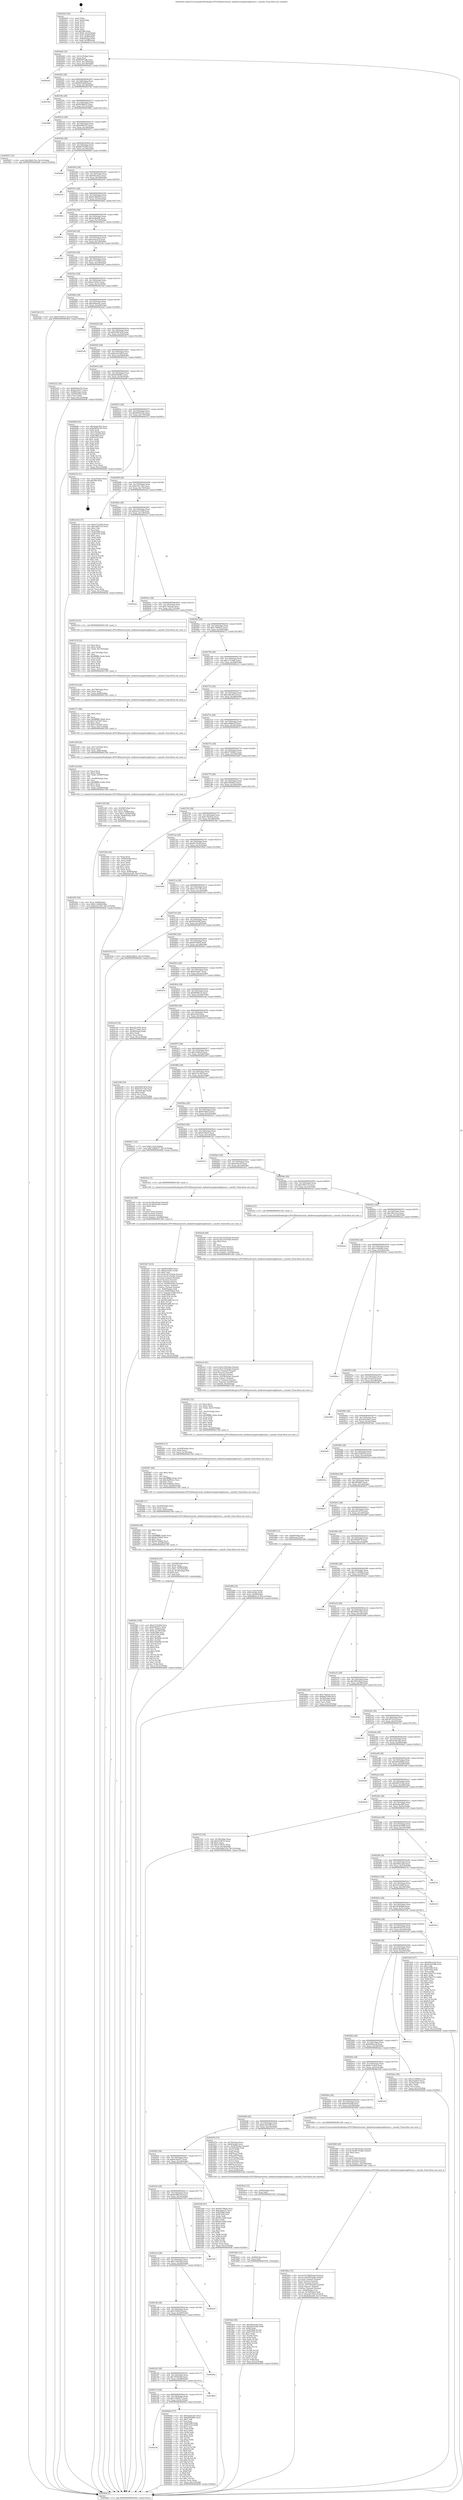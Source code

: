digraph "0x4024a0" {
  label = "0x4024a0 (/mnt/c/Users/mathe/Desktop/tcc/POCII/binaries/extr_darknetexamplesnightmare.c_smooth_Final-ollvm.out::main(0))"
  labelloc = "t"
  node[shape=record]

  Entry [label="",width=0.3,height=0.3,shape=circle,fillcolor=black,style=filled]
  "0x4024d2" [label="{
     0x4024d2 [32]\l
     | [instrs]\l
     &nbsp;&nbsp;0x4024d2 \<+6\>: mov -0x12c(%rbp),%eax\l
     &nbsp;&nbsp;0x4024d8 \<+2\>: mov %eax,%ecx\l
     &nbsp;&nbsp;0x4024da \<+6\>: sub $0x80597adb,%ecx\l
     &nbsp;&nbsp;0x4024e0 \<+6\>: mov %eax,-0x130(%rbp)\l
     &nbsp;&nbsp;0x4024e6 \<+6\>: mov %ecx,-0x134(%rbp)\l
     &nbsp;&nbsp;0x4024ec \<+6\>: je 0000000000404282 \<main+0x1de2\>\l
  }"]
  "0x404282" [label="{
     0x404282\l
  }", style=dashed]
  "0x4024f2" [label="{
     0x4024f2 [28]\l
     | [instrs]\l
     &nbsp;&nbsp;0x4024f2 \<+5\>: jmp 00000000004024f7 \<main+0x57\>\l
     &nbsp;&nbsp;0x4024f7 \<+6\>: mov -0x130(%rbp),%eax\l
     &nbsp;&nbsp;0x4024fd \<+5\>: sub $0x80f5a0df,%eax\l
     &nbsp;&nbsp;0x402502 \<+6\>: mov %eax,-0x138(%rbp)\l
     &nbsp;&nbsp;0x402508 \<+6\>: je 000000000040378d \<main+0x12ed\>\l
  }"]
  Exit [label="",width=0.3,height=0.3,shape=circle,fillcolor=black,style=filled,peripheries=2]
  "0x40378d" [label="{
     0x40378d\l
  }", style=dashed]
  "0x40250e" [label="{
     0x40250e [28]\l
     | [instrs]\l
     &nbsp;&nbsp;0x40250e \<+5\>: jmp 0000000000402513 \<main+0x73\>\l
     &nbsp;&nbsp;0x402513 \<+6\>: mov -0x130(%rbp),%eax\l
     &nbsp;&nbsp;0x402519 \<+5\>: sub $0x82df6d53,%eax\l
     &nbsp;&nbsp;0x40251e \<+6\>: mov %eax,-0x13c(%rbp)\l
     &nbsp;&nbsp;0x402524 \<+6\>: je 000000000040388e \<main+0x13ee\>\l
  }"]
  "0x402c9a" [label="{
     0x402c9a\l
  }", style=dashed]
  "0x40388e" [label="{
     0x40388e\l
  }", style=dashed]
  "0x40252a" [label="{
     0x40252a [28]\l
     | [instrs]\l
     &nbsp;&nbsp;0x40252a \<+5\>: jmp 000000000040252f \<main+0x8f\>\l
     &nbsp;&nbsp;0x40252f \<+6\>: mov -0x130(%rbp),%eax\l
     &nbsp;&nbsp;0x402535 \<+5\>: sub $0x83601f7c,%eax\l
     &nbsp;&nbsp;0x40253a \<+6\>: mov %eax,-0x140(%rbp)\l
     &nbsp;&nbsp;0x402540 \<+6\>: je 0000000000403057 \<main+0xbb7\>\l
  }"]
  "0x40444d" [label="{
     0x40444d [137]\l
     | [instrs]\l
     &nbsp;&nbsp;0x40444d \<+5\>: mov $0x42a6c3b2,%eax\l
     &nbsp;&nbsp;0x404452 \<+5\>: mov $0xb65b9f6c,%ecx\l
     &nbsp;&nbsp;0x404457 \<+2\>: mov $0x1,%dl\l
     &nbsp;&nbsp;0x404459 \<+2\>: xor %esi,%esi\l
     &nbsp;&nbsp;0x40445b \<+7\>: mov 0x407068,%edi\l
     &nbsp;&nbsp;0x404462 \<+8\>: mov 0x407054,%r8d\l
     &nbsp;&nbsp;0x40446a \<+3\>: sub $0x1,%esi\l
     &nbsp;&nbsp;0x40446d \<+3\>: mov %edi,%r9d\l
     &nbsp;&nbsp;0x404470 \<+3\>: add %esi,%r9d\l
     &nbsp;&nbsp;0x404473 \<+4\>: imul %r9d,%edi\l
     &nbsp;&nbsp;0x404477 \<+3\>: and $0x1,%edi\l
     &nbsp;&nbsp;0x40447a \<+3\>: cmp $0x0,%edi\l
     &nbsp;&nbsp;0x40447d \<+4\>: sete %r10b\l
     &nbsp;&nbsp;0x404481 \<+4\>: cmp $0xa,%r8d\l
     &nbsp;&nbsp;0x404485 \<+4\>: setl %r11b\l
     &nbsp;&nbsp;0x404489 \<+3\>: mov %r10b,%bl\l
     &nbsp;&nbsp;0x40448c \<+3\>: xor $0xff,%bl\l
     &nbsp;&nbsp;0x40448f \<+3\>: mov %r11b,%r14b\l
     &nbsp;&nbsp;0x404492 \<+4\>: xor $0xff,%r14b\l
     &nbsp;&nbsp;0x404496 \<+3\>: xor $0x0,%dl\l
     &nbsp;&nbsp;0x404499 \<+3\>: mov %bl,%r15b\l
     &nbsp;&nbsp;0x40449c \<+4\>: and $0x0,%r15b\l
     &nbsp;&nbsp;0x4044a0 \<+3\>: and %dl,%r10b\l
     &nbsp;&nbsp;0x4044a3 \<+3\>: mov %r14b,%r12b\l
     &nbsp;&nbsp;0x4044a6 \<+4\>: and $0x0,%r12b\l
     &nbsp;&nbsp;0x4044aa \<+3\>: and %dl,%r11b\l
     &nbsp;&nbsp;0x4044ad \<+3\>: or %r10b,%r15b\l
     &nbsp;&nbsp;0x4044b0 \<+3\>: or %r11b,%r12b\l
     &nbsp;&nbsp;0x4044b3 \<+3\>: xor %r12b,%r15b\l
     &nbsp;&nbsp;0x4044b6 \<+3\>: or %r14b,%bl\l
     &nbsp;&nbsp;0x4044b9 \<+3\>: xor $0xff,%bl\l
     &nbsp;&nbsp;0x4044bc \<+3\>: or $0x0,%dl\l
     &nbsp;&nbsp;0x4044bf \<+2\>: and %dl,%bl\l
     &nbsp;&nbsp;0x4044c1 \<+3\>: or %bl,%r15b\l
     &nbsp;&nbsp;0x4044c4 \<+4\>: test $0x1,%r15b\l
     &nbsp;&nbsp;0x4044c8 \<+3\>: cmovne %ecx,%eax\l
     &nbsp;&nbsp;0x4044cb \<+6\>: mov %eax,-0x12c(%rbp)\l
     &nbsp;&nbsp;0x4044d1 \<+5\>: jmp 0000000000404b4f \<main+0x26af\>\l
  }"]
  "0x403057" [label="{
     0x403057 [15]\l
     | [instrs]\l
     &nbsp;&nbsp;0x403057 \<+10\>: movl $0x3844135e,-0x12c(%rbp)\l
     &nbsp;&nbsp;0x403061 \<+5\>: jmp 0000000000404b4f \<main+0x26af\>\l
  }"]
  "0x402546" [label="{
     0x402546 [28]\l
     | [instrs]\l
     &nbsp;&nbsp;0x402546 \<+5\>: jmp 000000000040254b \<main+0xab\>\l
     &nbsp;&nbsp;0x40254b \<+6\>: mov -0x130(%rbp),%eax\l
     &nbsp;&nbsp;0x402551 \<+5\>: sub $0x8b3750b0,%eax\l
     &nbsp;&nbsp;0x402556 \<+6\>: mov %eax,-0x144(%rbp)\l
     &nbsp;&nbsp;0x40255c \<+6\>: je 000000000040499d \<main+0x24fd\>\l
  }"]
  "0x402c7e" [label="{
     0x402c7e [28]\l
     | [instrs]\l
     &nbsp;&nbsp;0x402c7e \<+5\>: jmp 0000000000402c83 \<main+0x7e3\>\l
     &nbsp;&nbsp;0x402c83 \<+6\>: mov -0x130(%rbp),%eax\l
     &nbsp;&nbsp;0x402c89 \<+5\>: sub $0x7a962677,%eax\l
     &nbsp;&nbsp;0x402c8e \<+6\>: mov %eax,-0x24c(%rbp)\l
     &nbsp;&nbsp;0x402c94 \<+6\>: je 000000000040444d \<main+0x1fad\>\l
  }"]
  "0x40499d" [label="{
     0x40499d\l
  }", style=dashed]
  "0x402562" [label="{
     0x402562 [28]\l
     | [instrs]\l
     &nbsp;&nbsp;0x402562 \<+5\>: jmp 0000000000402567 \<main+0xc7\>\l
     &nbsp;&nbsp;0x402567 \<+6\>: mov -0x130(%rbp),%eax\l
     &nbsp;&nbsp;0x40256d \<+5\>: sub $0x93beeb21,%eax\l
     &nbsp;&nbsp;0x402572 \<+6\>: mov %eax,-0x148(%rbp)\l
     &nbsp;&nbsp;0x402578 \<+6\>: je 0000000000402d18 \<main+0x878\>\l
  }"]
  "0x4038b2" [label="{
     0x4038b2\l
  }", style=dashed]
  "0x402d18" [label="{
     0x402d18\l
  }", style=dashed]
  "0x40257e" [label="{
     0x40257e [28]\l
     | [instrs]\l
     &nbsp;&nbsp;0x40257e \<+5\>: jmp 0000000000402583 \<main+0xe3\>\l
     &nbsp;&nbsp;0x402583 \<+6\>: mov -0x130(%rbp),%eax\l
     &nbsp;&nbsp;0x402589 \<+5\>: sub $0x9a398420,%eax\l
     &nbsp;&nbsp;0x40258e \<+6\>: mov %eax,-0x14c(%rbp)\l
     &nbsp;&nbsp;0x402594 \<+6\>: je 00000000004036bd \<main+0x121d\>\l
  }"]
  "0x402c62" [label="{
     0x402c62 [28]\l
     | [instrs]\l
     &nbsp;&nbsp;0x402c62 \<+5\>: jmp 0000000000402c67 \<main+0x7c7\>\l
     &nbsp;&nbsp;0x402c67 \<+6\>: mov -0x130(%rbp),%eax\l
     &nbsp;&nbsp;0x402c6d \<+5\>: sub $0x76d363d4,%eax\l
     &nbsp;&nbsp;0x402c72 \<+6\>: mov %eax,-0x248(%rbp)\l
     &nbsp;&nbsp;0x402c78 \<+6\>: je 00000000004038b2 \<main+0x1412\>\l
  }"]
  "0x4036bd" [label="{
     0x4036bd\l
  }", style=dashed]
  "0x40259a" [label="{
     0x40259a [28]\l
     | [instrs]\l
     &nbsp;&nbsp;0x40259a \<+5\>: jmp 000000000040259f \<main+0xff\>\l
     &nbsp;&nbsp;0x40259f \<+6\>: mov -0x130(%rbp),%eax\l
     &nbsp;&nbsp;0x4025a5 \<+5\>: sub $0x9aafb4d4,%eax\l
     &nbsp;&nbsp;0x4025aa \<+6\>: mov %eax,-0x150(%rbp)\l
     &nbsp;&nbsp;0x4025b0 \<+6\>: je 0000000000404b31 \<main+0x2691\>\l
  }"]
  "0x402dea" [label="{
     0x402dea\l
  }", style=dashed]
  "0x404b31" [label="{
     0x404b31\l
  }", style=dashed]
  "0x4025b6" [label="{
     0x4025b6 [28]\l
     | [instrs]\l
     &nbsp;&nbsp;0x4025b6 \<+5\>: jmp 00000000004025bb \<main+0x11b\>\l
     &nbsp;&nbsp;0x4025bb \<+6\>: mov -0x130(%rbp),%eax\l
     &nbsp;&nbsp;0x4025c1 \<+5\>: sub $0xa2cba23e,%eax\l
     &nbsp;&nbsp;0x4025c6 \<+6\>: mov %eax,-0x154(%rbp)\l
     &nbsp;&nbsp;0x4025cc \<+6\>: je 0000000000403cf8 \<main+0x1858\>\l
  }"]
  "0x402c46" [label="{
     0x402c46 [28]\l
     | [instrs]\l
     &nbsp;&nbsp;0x402c46 \<+5\>: jmp 0000000000402c4b \<main+0x7ab\>\l
     &nbsp;&nbsp;0x402c4b \<+6\>: mov -0x130(%rbp),%eax\l
     &nbsp;&nbsp;0x402c51 \<+5\>: sub $0x7226f5cf,%eax\l
     &nbsp;&nbsp;0x402c56 \<+6\>: mov %eax,-0x244(%rbp)\l
     &nbsp;&nbsp;0x402c5c \<+6\>: je 0000000000402dea \<main+0x94a\>\l
  }"]
  "0x403cf8" [label="{
     0x403cf8\l
  }", style=dashed]
  "0x4025d2" [label="{
     0x4025d2 [28]\l
     | [instrs]\l
     &nbsp;&nbsp;0x4025d2 \<+5\>: jmp 00000000004025d7 \<main+0x137\>\l
     &nbsp;&nbsp;0x4025d7 \<+6\>: mov -0x130(%rbp),%eax\l
     &nbsp;&nbsp;0x4025dd \<+5\>: sub $0xa715230d,%eax\l
     &nbsp;&nbsp;0x4025e2 \<+6\>: mov %eax,-0x158(%rbp)\l
     &nbsp;&nbsp;0x4025e8 \<+6\>: je 0000000000404562 \<main+0x20c2\>\l
  }"]
  "0x404547" [label="{
     0x404547\l
  }", style=dashed]
  "0x404562" [label="{
     0x404562\l
  }", style=dashed]
  "0x4025ee" [label="{
     0x4025ee [28]\l
     | [instrs]\l
     &nbsp;&nbsp;0x4025ee \<+5\>: jmp 00000000004025f3 \<main+0x153\>\l
     &nbsp;&nbsp;0x4025f3 \<+6\>: mov -0x130(%rbp),%eax\l
     &nbsp;&nbsp;0x4025f9 \<+5\>: sub $0xaa765fcc,%eax\l
     &nbsp;&nbsp;0x4025fe \<+6\>: mov %eax,-0x15c(%rbp)\l
     &nbsp;&nbsp;0x402604 \<+6\>: je 00000000004033af \<main+0xf0f\>\l
  }"]
  "0x402c2a" [label="{
     0x402c2a [28]\l
     | [instrs]\l
     &nbsp;&nbsp;0x402c2a \<+5\>: jmp 0000000000402c2f \<main+0x78f\>\l
     &nbsp;&nbsp;0x402c2f \<+6\>: mov -0x130(%rbp),%eax\l
     &nbsp;&nbsp;0x402c35 \<+5\>: sub $0x71425d1d,%eax\l
     &nbsp;&nbsp;0x402c3a \<+6\>: mov %eax,-0x240(%rbp)\l
     &nbsp;&nbsp;0x402c40 \<+6\>: je 0000000000404547 \<main+0x20a7\>\l
  }"]
  "0x4033af" [label="{
     0x4033af [15]\l
     | [instrs]\l
     &nbsp;&nbsp;0x4033af \<+10\>: movl $0xe7fd3452,-0x12c(%rbp)\l
     &nbsp;&nbsp;0x4033b9 \<+5\>: jmp 0000000000404b4f \<main+0x26af\>\l
  }"]
  "0x40260a" [label="{
     0x40260a [28]\l
     | [instrs]\l
     &nbsp;&nbsp;0x40260a \<+5\>: jmp 000000000040260f \<main+0x16f\>\l
     &nbsp;&nbsp;0x40260f \<+6\>: mov -0x130(%rbp),%eax\l
     &nbsp;&nbsp;0x402615 \<+5\>: sub $0xb2bbee0c,%eax\l
     &nbsp;&nbsp;0x40261a \<+6\>: mov %eax,-0x160(%rbp)\l
     &nbsp;&nbsp;0x402620 \<+6\>: je 0000000000403aa0 \<main+0x1600\>\l
  }"]
  "0x403765" [label="{
     0x403765\l
  }", style=dashed]
  "0x403aa0" [label="{
     0x403aa0\l
  }", style=dashed]
  "0x402626" [label="{
     0x402626 [28]\l
     | [instrs]\l
     &nbsp;&nbsp;0x402626 \<+5\>: jmp 000000000040262b \<main+0x18b\>\l
     &nbsp;&nbsp;0x40262b \<+6\>: mov -0x130(%rbp),%eax\l
     &nbsp;&nbsp;0x402631 \<+5\>: sub $0xb30b745d,%eax\l
     &nbsp;&nbsp;0x402636 \<+6\>: mov %eax,-0x164(%rbp)\l
     &nbsp;&nbsp;0x40263c \<+6\>: je 000000000040432b \<main+0x1e8b\>\l
  }"]
  "0x4034de" [label="{
     0x4034de [95]\l
     | [instrs]\l
     &nbsp;&nbsp;0x4034de \<+5\>: mov $0x589cecb4,%esi\l
     &nbsp;&nbsp;0x4034e3 \<+6\>: mov $0xf4d19346,%r8d\l
     &nbsp;&nbsp;0x4034e9 \<+3\>: xor %r9d,%r9d\l
     &nbsp;&nbsp;0x4034ec \<+8\>: mov 0x407068,%r10d\l
     &nbsp;&nbsp;0x4034f4 \<+8\>: mov 0x407054,%r11d\l
     &nbsp;&nbsp;0x4034fc \<+4\>: sub $0x1,%r9d\l
     &nbsp;&nbsp;0x403500 \<+3\>: mov %r10d,%ebx\l
     &nbsp;&nbsp;0x403503 \<+3\>: add %r9d,%ebx\l
     &nbsp;&nbsp;0x403506 \<+4\>: imul %ebx,%r10d\l
     &nbsp;&nbsp;0x40350a \<+4\>: and $0x1,%r10d\l
     &nbsp;&nbsp;0x40350e \<+4\>: cmp $0x0,%r10d\l
     &nbsp;&nbsp;0x403512 \<+4\>: sete %r14b\l
     &nbsp;&nbsp;0x403516 \<+4\>: cmp $0xa,%r11d\l
     &nbsp;&nbsp;0x40351a \<+4\>: setl %r15b\l
     &nbsp;&nbsp;0x40351e \<+3\>: mov %r14b,%r12b\l
     &nbsp;&nbsp;0x403521 \<+3\>: and %r15b,%r12b\l
     &nbsp;&nbsp;0x403524 \<+3\>: xor %r15b,%r14b\l
     &nbsp;&nbsp;0x403527 \<+3\>: or %r14b,%r12b\l
     &nbsp;&nbsp;0x40352a \<+4\>: test $0x1,%r12b\l
     &nbsp;&nbsp;0x40352e \<+4\>: cmovne %r8d,%esi\l
     &nbsp;&nbsp;0x403532 \<+6\>: mov %esi,-0x12c(%rbp)\l
     &nbsp;&nbsp;0x403538 \<+5\>: jmp 0000000000404b4f \<main+0x26af\>\l
  }"]
  "0x40432b" [label="{
     0x40432b\l
  }", style=dashed]
  "0x402642" [label="{
     0x402642 [28]\l
     | [instrs]\l
     &nbsp;&nbsp;0x402642 \<+5\>: jmp 0000000000402647 \<main+0x1a7\>\l
     &nbsp;&nbsp;0x402647 \<+6\>: mov -0x130(%rbp),%eax\l
     &nbsp;&nbsp;0x40264d \<+5\>: sub $0xb3e21df5,%eax\l
     &nbsp;&nbsp;0x402652 \<+6\>: mov %eax,-0x168(%rbp)\l
     &nbsp;&nbsp;0x402658 \<+6\>: je 0000000000403222 \<main+0xd82\>\l
  }"]
  "0x4034d2" [label="{
     0x4034d2 [12]\l
     | [instrs]\l
     &nbsp;&nbsp;0x4034d2 \<+4\>: mov -0x80(%rbp),%rax\l
     &nbsp;&nbsp;0x4034d6 \<+3\>: mov %rax,%rdi\l
     &nbsp;&nbsp;0x4034d9 \<+5\>: call 0000000000401030 \<free@plt\>\l
     | [calls]\l
     &nbsp;&nbsp;0x401030 \{1\} (unknown)\l
  }"]
  "0x403222" [label="{
     0x403222 [36]\l
     | [instrs]\l
     &nbsp;&nbsp;0x403222 \<+5\>: mov $0x60ede255,%eax\l
     &nbsp;&nbsp;0x403227 \<+5\>: mov $0x6e3dc917,%ecx\l
     &nbsp;&nbsp;0x40322c \<+6\>: mov -0x98(%rbp),%edx\l
     &nbsp;&nbsp;0x403232 \<+6\>: cmp -0x94(%rbp),%edx\l
     &nbsp;&nbsp;0x403238 \<+3\>: cmovl %ecx,%eax\l
     &nbsp;&nbsp;0x40323b \<+6\>: mov %eax,-0x12c(%rbp)\l
     &nbsp;&nbsp;0x403241 \<+5\>: jmp 0000000000404b4f \<main+0x26af\>\l
  }"]
  "0x40265e" [label="{
     0x40265e [28]\l
     | [instrs]\l
     &nbsp;&nbsp;0x40265e \<+5\>: jmp 0000000000402663 \<main+0x1c3\>\l
     &nbsp;&nbsp;0x402663 \<+6\>: mov -0x130(%rbp),%eax\l
     &nbsp;&nbsp;0x402669 \<+5\>: sub $0xb65b9f6c,%eax\l
     &nbsp;&nbsp;0x40266e \<+6\>: mov %eax,-0x16c(%rbp)\l
     &nbsp;&nbsp;0x402674 \<+6\>: je 00000000004044d6 \<main+0x2036\>\l
  }"]
  "0x4034c6" [label="{
     0x4034c6 [12]\l
     | [instrs]\l
     &nbsp;&nbsp;0x4034c6 \<+4\>: mov -0x60(%rbp),%rax\l
     &nbsp;&nbsp;0x4034ca \<+3\>: mov %rax,%rdi\l
     &nbsp;&nbsp;0x4034cd \<+5\>: call 0000000000401030 \<free@plt\>\l
     | [calls]\l
     &nbsp;&nbsp;0x401030 \{1\} (unknown)\l
  }"]
  "0x4044d6" [label="{
     0x4044d6 [92]\l
     | [instrs]\l
     &nbsp;&nbsp;0x4044d6 \<+5\>: mov $0x42a6c3b2,%eax\l
     &nbsp;&nbsp;0x4044db \<+5\>: mov $0xb695b102,%ecx\l
     &nbsp;&nbsp;0x4044e0 \<+2\>: xor %edx,%edx\l
     &nbsp;&nbsp;0x4044e2 \<+3\>: mov -0x3c(%rbp),%esi\l
     &nbsp;&nbsp;0x4044e5 \<+3\>: mov %esi,-0x2c(%rbp)\l
     &nbsp;&nbsp;0x4044e8 \<+7\>: mov 0x407068,%esi\l
     &nbsp;&nbsp;0x4044ef \<+7\>: mov 0x407054,%edi\l
     &nbsp;&nbsp;0x4044f6 \<+3\>: sub $0x1,%edx\l
     &nbsp;&nbsp;0x4044f9 \<+3\>: mov %esi,%r8d\l
     &nbsp;&nbsp;0x4044fc \<+3\>: add %edx,%r8d\l
     &nbsp;&nbsp;0x4044ff \<+4\>: imul %r8d,%esi\l
     &nbsp;&nbsp;0x404503 \<+3\>: and $0x1,%esi\l
     &nbsp;&nbsp;0x404506 \<+3\>: cmp $0x0,%esi\l
     &nbsp;&nbsp;0x404509 \<+4\>: sete %r9b\l
     &nbsp;&nbsp;0x40450d \<+3\>: cmp $0xa,%edi\l
     &nbsp;&nbsp;0x404510 \<+4\>: setl %r10b\l
     &nbsp;&nbsp;0x404514 \<+3\>: mov %r9b,%r11b\l
     &nbsp;&nbsp;0x404517 \<+3\>: and %r10b,%r11b\l
     &nbsp;&nbsp;0x40451a \<+3\>: xor %r10b,%r9b\l
     &nbsp;&nbsp;0x40451d \<+3\>: or %r9b,%r11b\l
     &nbsp;&nbsp;0x404520 \<+4\>: test $0x1,%r11b\l
     &nbsp;&nbsp;0x404524 \<+3\>: cmovne %ecx,%eax\l
     &nbsp;&nbsp;0x404527 \<+6\>: mov %eax,-0x12c(%rbp)\l
     &nbsp;&nbsp;0x40452d \<+5\>: jmp 0000000000404b4f \<main+0x26af\>\l
  }"]
  "0x40267a" [label="{
     0x40267a [28]\l
     | [instrs]\l
     &nbsp;&nbsp;0x40267a \<+5\>: jmp 000000000040267f \<main+0x1df\>\l
     &nbsp;&nbsp;0x40267f \<+6\>: mov -0x130(%rbp),%eax\l
     &nbsp;&nbsp;0x402685 \<+5\>: sub $0xb695b102,%eax\l
     &nbsp;&nbsp;0x40268a \<+6\>: mov %eax,-0x170(%rbp)\l
     &nbsp;&nbsp;0x402690 \<+6\>: je 0000000000404532 \<main+0x2092\>\l
  }"]
  "0x4032d7" [label="{
     0x4032d7 [216]\l
     | [instrs]\l
     &nbsp;&nbsp;0x4032d7 \<+5\>: mov $0xf6379826,%ecx\l
     &nbsp;&nbsp;0x4032dc \<+5\>: mov $0xaa765fcc,%edx\l
     &nbsp;&nbsp;0x4032e1 \<+3\>: mov $0x1,%sil\l
     &nbsp;&nbsp;0x4032e4 \<+8\>: movsd 0x1d1c(%rip),%xmm1\l
     &nbsp;&nbsp;0x4032ec \<+8\>: movsd 0x1d1c(%rip),%xmm2\l
     &nbsp;&nbsp;0x4032f4 \<+4\>: cvtss2sd %xmm0,%xmm0\l
     &nbsp;&nbsp;0x4032f8 \<+4\>: divsd %xmm2,%xmm0\l
     &nbsp;&nbsp;0x4032fc \<+4\>: addsd %xmm0,%xmm1\l
     &nbsp;&nbsp;0x403300 \<+8\>: movsd -0x290(%rbp),%xmm0\l
     &nbsp;&nbsp;0x403308 \<+4\>: mulsd %xmm1,%xmm0\l
     &nbsp;&nbsp;0x40330c \<+4\>: cvtsd2ss %xmm0,%xmm0\l
     &nbsp;&nbsp;0x403310 \<+4\>: mov -0x80(%rbp),%rdi\l
     &nbsp;&nbsp;0x403314 \<+7\>: movslq -0x98(%rbp),%r8\l
     &nbsp;&nbsp;0x40331b \<+6\>: movss %xmm0,(%rdi,%r8,4)\l
     &nbsp;&nbsp;0x403321 \<+8\>: mov 0x407068,%r9d\l
     &nbsp;&nbsp;0x403329 \<+8\>: mov 0x407054,%r10d\l
     &nbsp;&nbsp;0x403331 \<+3\>: mov %r9d,%r11d\l
     &nbsp;&nbsp;0x403334 \<+7\>: sub $0xf20ca8fb,%r11d\l
     &nbsp;&nbsp;0x40333b \<+4\>: sub $0x1,%r11d\l
     &nbsp;&nbsp;0x40333f \<+7\>: add $0xf20ca8fb,%r11d\l
     &nbsp;&nbsp;0x403346 \<+4\>: imul %r11d,%r9d\l
     &nbsp;&nbsp;0x40334a \<+4\>: and $0x1,%r9d\l
     &nbsp;&nbsp;0x40334e \<+4\>: cmp $0x0,%r9d\l
     &nbsp;&nbsp;0x403352 \<+3\>: sete %bl\l
     &nbsp;&nbsp;0x403355 \<+4\>: cmp $0xa,%r10d\l
     &nbsp;&nbsp;0x403359 \<+4\>: setl %r14b\l
     &nbsp;&nbsp;0x40335d \<+3\>: mov %bl,%r15b\l
     &nbsp;&nbsp;0x403360 \<+4\>: xor $0xff,%r15b\l
     &nbsp;&nbsp;0x403364 \<+3\>: mov %r14b,%r12b\l
     &nbsp;&nbsp;0x403367 \<+4\>: xor $0xff,%r12b\l
     &nbsp;&nbsp;0x40336b \<+4\>: xor $0x0,%sil\l
     &nbsp;&nbsp;0x40336f \<+3\>: mov %r15b,%r13b\l
     &nbsp;&nbsp;0x403372 \<+4\>: and $0x0,%r13b\l
     &nbsp;&nbsp;0x403376 \<+3\>: and %sil,%bl\l
     &nbsp;&nbsp;0x403379 \<+3\>: mov %r12b,%dil\l
     &nbsp;&nbsp;0x40337c \<+4\>: and $0x0,%dil\l
     &nbsp;&nbsp;0x403380 \<+3\>: and %sil,%r14b\l
     &nbsp;&nbsp;0x403383 \<+3\>: or %bl,%r13b\l
     &nbsp;&nbsp;0x403386 \<+3\>: or %r14b,%dil\l
     &nbsp;&nbsp;0x403389 \<+3\>: xor %dil,%r13b\l
     &nbsp;&nbsp;0x40338c \<+3\>: or %r12b,%r15b\l
     &nbsp;&nbsp;0x40338f \<+4\>: xor $0xff,%r15b\l
     &nbsp;&nbsp;0x403393 \<+4\>: or $0x0,%sil\l
     &nbsp;&nbsp;0x403397 \<+3\>: and %sil,%r15b\l
     &nbsp;&nbsp;0x40339a \<+3\>: or %r15b,%r13b\l
     &nbsp;&nbsp;0x40339d \<+4\>: test $0x1,%r13b\l
     &nbsp;&nbsp;0x4033a1 \<+3\>: cmovne %edx,%ecx\l
     &nbsp;&nbsp;0x4033a4 \<+6\>: mov %ecx,-0x12c(%rbp)\l
     &nbsp;&nbsp;0x4033aa \<+5\>: jmp 0000000000404b4f \<main+0x26af\>\l
  }"]
  "0x404532" [label="{
     0x404532 [21]\l
     | [instrs]\l
     &nbsp;&nbsp;0x404532 \<+3\>: mov -0x2c(%rbp),%eax\l
     &nbsp;&nbsp;0x404535 \<+7\>: add $0x388,%rsp\l
     &nbsp;&nbsp;0x40453c \<+1\>: pop %rbx\l
     &nbsp;&nbsp;0x40453d \<+2\>: pop %r12\l
     &nbsp;&nbsp;0x40453f \<+2\>: pop %r13\l
     &nbsp;&nbsp;0x404541 \<+2\>: pop %r14\l
     &nbsp;&nbsp;0x404543 \<+2\>: pop %r15\l
     &nbsp;&nbsp;0x404545 \<+1\>: pop %rbp\l
     &nbsp;&nbsp;0x404546 \<+1\>: ret\l
  }"]
  "0x402696" [label="{
     0x402696 [28]\l
     | [instrs]\l
     &nbsp;&nbsp;0x402696 \<+5\>: jmp 000000000040269b \<main+0x1fb\>\l
     &nbsp;&nbsp;0x40269b \<+6\>: mov -0x130(%rbp),%eax\l
     &nbsp;&nbsp;0x4026a1 \<+5\>: sub $0xb7b1754e,%eax\l
     &nbsp;&nbsp;0x4026a6 \<+6\>: mov %eax,-0x174(%rbp)\l
     &nbsp;&nbsp;0x4026ac \<+6\>: je 0000000000402e26 \<main+0x986\>\l
  }"]
  "0x4032a6" [label="{
     0x4032a6 [49]\l
     | [instrs]\l
     &nbsp;&nbsp;0x4032a6 \<+8\>: movsd 0x1d6a(%rip),%xmm0\l
     &nbsp;&nbsp;0x4032ae \<+8\>: movsd 0x1d6a(%rip),%xmm1\l
     &nbsp;&nbsp;0x4032b6 \<+5\>: mov $0x2,%ecx\l
     &nbsp;&nbsp;0x4032bb \<+1\>: cltd\l
     &nbsp;&nbsp;0x4032bc \<+2\>: idiv %ecx\l
     &nbsp;&nbsp;0x4032be \<+4\>: cvtsi2sd %edx,%xmm2\l
     &nbsp;&nbsp;0x4032c2 \<+4\>: mulsd %xmm2,%xmm1\l
     &nbsp;&nbsp;0x4032c6 \<+4\>: addsd %xmm0,%xmm1\l
     &nbsp;&nbsp;0x4032ca \<+8\>: movsd %xmm1,-0x290(%rbp)\l
     &nbsp;&nbsp;0x4032d2 \<+5\>: call 0000000000401360 \<next_f\>\l
     | [calls]\l
     &nbsp;&nbsp;0x401360 \{1\} (/mnt/c/Users/mathe/Desktop/tcc/POCII/binaries/extr_darknetexamplesnightmare.c_smooth_Final-ollvm.out::next_f)\l
  }"]
  "0x402e26" [label="{
     0x402e26 [137]\l
     | [instrs]\l
     &nbsp;&nbsp;0x402e26 \<+5\>: mov $0xa715230d,%eax\l
     &nbsp;&nbsp;0x402e2b \<+5\>: mov $0x10fd712e,%ecx\l
     &nbsp;&nbsp;0x402e30 \<+2\>: mov $0x1,%dl\l
     &nbsp;&nbsp;0x402e32 \<+2\>: xor %esi,%esi\l
     &nbsp;&nbsp;0x402e34 \<+7\>: mov 0x407068,%edi\l
     &nbsp;&nbsp;0x402e3b \<+8\>: mov 0x407054,%r8d\l
     &nbsp;&nbsp;0x402e43 \<+3\>: sub $0x1,%esi\l
     &nbsp;&nbsp;0x402e46 \<+3\>: mov %edi,%r9d\l
     &nbsp;&nbsp;0x402e49 \<+3\>: add %esi,%r9d\l
     &nbsp;&nbsp;0x402e4c \<+4\>: imul %r9d,%edi\l
     &nbsp;&nbsp;0x402e50 \<+3\>: and $0x1,%edi\l
     &nbsp;&nbsp;0x402e53 \<+3\>: cmp $0x0,%edi\l
     &nbsp;&nbsp;0x402e56 \<+4\>: sete %r10b\l
     &nbsp;&nbsp;0x402e5a \<+4\>: cmp $0xa,%r8d\l
     &nbsp;&nbsp;0x402e5e \<+4\>: setl %r11b\l
     &nbsp;&nbsp;0x402e62 \<+3\>: mov %r10b,%bl\l
     &nbsp;&nbsp;0x402e65 \<+3\>: xor $0xff,%bl\l
     &nbsp;&nbsp;0x402e68 \<+3\>: mov %r11b,%r14b\l
     &nbsp;&nbsp;0x402e6b \<+4\>: xor $0xff,%r14b\l
     &nbsp;&nbsp;0x402e6f \<+3\>: xor $0x1,%dl\l
     &nbsp;&nbsp;0x402e72 \<+3\>: mov %bl,%r15b\l
     &nbsp;&nbsp;0x402e75 \<+4\>: and $0xff,%r15b\l
     &nbsp;&nbsp;0x402e79 \<+3\>: and %dl,%r10b\l
     &nbsp;&nbsp;0x402e7c \<+3\>: mov %r14b,%r12b\l
     &nbsp;&nbsp;0x402e7f \<+4\>: and $0xff,%r12b\l
     &nbsp;&nbsp;0x402e83 \<+3\>: and %dl,%r11b\l
     &nbsp;&nbsp;0x402e86 \<+3\>: or %r10b,%r15b\l
     &nbsp;&nbsp;0x402e89 \<+3\>: or %r11b,%r12b\l
     &nbsp;&nbsp;0x402e8c \<+3\>: xor %r12b,%r15b\l
     &nbsp;&nbsp;0x402e8f \<+3\>: or %r14b,%bl\l
     &nbsp;&nbsp;0x402e92 \<+3\>: xor $0xff,%bl\l
     &nbsp;&nbsp;0x402e95 \<+3\>: or $0x1,%dl\l
     &nbsp;&nbsp;0x402e98 \<+2\>: and %dl,%bl\l
     &nbsp;&nbsp;0x402e9a \<+3\>: or %bl,%r15b\l
     &nbsp;&nbsp;0x402e9d \<+4\>: test $0x1,%r15b\l
     &nbsp;&nbsp;0x402ea1 \<+3\>: cmovne %ecx,%eax\l
     &nbsp;&nbsp;0x402ea4 \<+6\>: mov %eax,-0x12c(%rbp)\l
     &nbsp;&nbsp;0x402eaa \<+5\>: jmp 0000000000404b4f \<main+0x26af\>\l
  }"]
  "0x4026b2" [label="{
     0x4026b2 [28]\l
     | [instrs]\l
     &nbsp;&nbsp;0x4026b2 \<+5\>: jmp 00000000004026b7 \<main+0x217\>\l
     &nbsp;&nbsp;0x4026b7 \<+6\>: mov -0x130(%rbp),%eax\l
     &nbsp;&nbsp;0x4026bd \<+5\>: sub $0xbec43748,%eax\l
     &nbsp;&nbsp;0x4026c2 \<+6\>: mov %eax,-0x178(%rbp)\l
     &nbsp;&nbsp;0x4026c8 \<+6\>: je 00000000004042aa \<main+0x1e0a\>\l
  }"]
  "0x402c0e" [label="{
     0x402c0e [28]\l
     | [instrs]\l
     &nbsp;&nbsp;0x402c0e \<+5\>: jmp 0000000000402c13 \<main+0x773\>\l
     &nbsp;&nbsp;0x402c13 \<+6\>: mov -0x130(%rbp),%eax\l
     &nbsp;&nbsp;0x402c19 \<+5\>: sub $0x6e9887ed,%eax\l
     &nbsp;&nbsp;0x402c1e \<+6\>: mov %eax,-0x23c(%rbp)\l
     &nbsp;&nbsp;0x402c24 \<+6\>: je 0000000000403765 \<main+0x12c5\>\l
  }"]
  "0x4042aa" [label="{
     0x4042aa\l
  }", style=dashed]
  "0x4026ce" [label="{
     0x4026ce [28]\l
     | [instrs]\l
     &nbsp;&nbsp;0x4026ce \<+5\>: jmp 00000000004026d3 \<main+0x233\>\l
     &nbsp;&nbsp;0x4026d3 \<+6\>: mov -0x130(%rbp),%eax\l
     &nbsp;&nbsp;0x4026d9 \<+5\>: sub $0xc76efcab,%eax\l
     &nbsp;&nbsp;0x4026de \<+6\>: mov %eax,-0x17c(%rbp)\l
     &nbsp;&nbsp;0x4026e4 \<+6\>: je 0000000000403124 \<main+0xc84\>\l
  }"]
  "0x403246" [label="{
     0x403246 [91]\l
     | [instrs]\l
     &nbsp;&nbsp;0x403246 \<+5\>: mov $0xf6379826,%eax\l
     &nbsp;&nbsp;0x40324b \<+5\>: mov $0xeeb4c25,%ecx\l
     &nbsp;&nbsp;0x403250 \<+7\>: mov 0x407068,%edx\l
     &nbsp;&nbsp;0x403257 \<+7\>: mov 0x407054,%esi\l
     &nbsp;&nbsp;0x40325e \<+2\>: mov %edx,%edi\l
     &nbsp;&nbsp;0x403260 \<+6\>: add $0xf9cc2d46,%edi\l
     &nbsp;&nbsp;0x403266 \<+3\>: sub $0x1,%edi\l
     &nbsp;&nbsp;0x403269 \<+6\>: sub $0xf9cc2d46,%edi\l
     &nbsp;&nbsp;0x40326f \<+3\>: imul %edi,%edx\l
     &nbsp;&nbsp;0x403272 \<+3\>: and $0x1,%edx\l
     &nbsp;&nbsp;0x403275 \<+3\>: cmp $0x0,%edx\l
     &nbsp;&nbsp;0x403278 \<+4\>: sete %r8b\l
     &nbsp;&nbsp;0x40327c \<+3\>: cmp $0xa,%esi\l
     &nbsp;&nbsp;0x40327f \<+4\>: setl %r9b\l
     &nbsp;&nbsp;0x403283 \<+3\>: mov %r8b,%r10b\l
     &nbsp;&nbsp;0x403286 \<+3\>: and %r9b,%r10b\l
     &nbsp;&nbsp;0x403289 \<+3\>: xor %r9b,%r8b\l
     &nbsp;&nbsp;0x40328c \<+3\>: or %r8b,%r10b\l
     &nbsp;&nbsp;0x40328f \<+4\>: test $0x1,%r10b\l
     &nbsp;&nbsp;0x403293 \<+3\>: cmovne %ecx,%eax\l
     &nbsp;&nbsp;0x403296 \<+6\>: mov %eax,-0x12c(%rbp)\l
     &nbsp;&nbsp;0x40329c \<+5\>: jmp 0000000000404b4f \<main+0x26af\>\l
  }"]
  "0x403124" [label="{
     0x403124 [5]\l
     | [instrs]\l
     &nbsp;&nbsp;0x403124 \<+5\>: call 0000000000401160 \<next_i\>\l
     | [calls]\l
     &nbsp;&nbsp;0x401160 \{1\} (/mnt/c/Users/mathe/Desktop/tcc/POCII/binaries/extr_darknetexamplesnightmare.c_smooth_Final-ollvm.out::next_i)\l
  }"]
  "0x4026ea" [label="{
     0x4026ea [28]\l
     | [instrs]\l
     &nbsp;&nbsp;0x4026ea \<+5\>: jmp 00000000004026ef \<main+0x24f\>\l
     &nbsp;&nbsp;0x4026ef \<+6\>: mov -0x130(%rbp),%eax\l
     &nbsp;&nbsp;0x4026f5 \<+5\>: sub $0xc7d00b75,%eax\l
     &nbsp;&nbsp;0x4026fa \<+6\>: mov %eax,-0x180(%rbp)\l
     &nbsp;&nbsp;0x402700 \<+6\>: je 0000000000404273 \<main+0x1dd3\>\l
  }"]
  "0x402bf2" [label="{
     0x402bf2 [28]\l
     | [instrs]\l
     &nbsp;&nbsp;0x402bf2 \<+5\>: jmp 0000000000402bf7 \<main+0x757\>\l
     &nbsp;&nbsp;0x402bf7 \<+6\>: mov -0x130(%rbp),%eax\l
     &nbsp;&nbsp;0x402bfd \<+5\>: sub $0x6e3dc917,%eax\l
     &nbsp;&nbsp;0x402c02 \<+6\>: mov %eax,-0x238(%rbp)\l
     &nbsp;&nbsp;0x402c08 \<+6\>: je 0000000000403246 \<main+0xda6\>\l
  }"]
  "0x404273" [label="{
     0x404273\l
  }", style=dashed]
  "0x402706" [label="{
     0x402706 [28]\l
     | [instrs]\l
     &nbsp;&nbsp;0x402706 \<+5\>: jmp 000000000040270b \<main+0x26b\>\l
     &nbsp;&nbsp;0x40270b \<+6\>: mov -0x130(%rbp),%eax\l
     &nbsp;&nbsp;0x402711 \<+5\>: sub $0xcc715d4c,%eax\l
     &nbsp;&nbsp;0x402716 \<+6\>: mov %eax,-0x184(%rbp)\l
     &nbsp;&nbsp;0x40271c \<+6\>: je 0000000000402cc2 \<main+0x822\>\l
  }"]
  "0x40347b" [label="{
     0x40347b [75]\l
     | [instrs]\l
     &nbsp;&nbsp;0x40347b \<+4\>: lea -0x70(%rbp),%rax\l
     &nbsp;&nbsp;0x40347f \<+7\>: lea -0x90(%rbp),%rcx\l
     &nbsp;&nbsp;0x403486 \<+5\>: movss -0x50(%rbp),%xmm0\l
     &nbsp;&nbsp;0x40348b \<+3\>: mov -0x54(%rbp),%edi\l
     &nbsp;&nbsp;0x40348e \<+3\>: mov (%rax),%rdx\l
     &nbsp;&nbsp;0x403491 \<+4\>: mov %rdx,(%rsp)\l
     &nbsp;&nbsp;0x403495 \<+4\>: mov 0x8(%rax),%rdx\l
     &nbsp;&nbsp;0x403499 \<+5\>: mov %rdx,0x8(%rsp)\l
     &nbsp;&nbsp;0x40349e \<+4\>: mov 0x10(%rax),%rax\l
     &nbsp;&nbsp;0x4034a2 \<+5\>: mov %rax,0x10(%rsp)\l
     &nbsp;&nbsp;0x4034a7 \<+3\>: mov (%rcx),%rax\l
     &nbsp;&nbsp;0x4034aa \<+5\>: mov %rax,0x18(%rsp)\l
     &nbsp;&nbsp;0x4034af \<+4\>: mov 0x8(%rcx),%rax\l
     &nbsp;&nbsp;0x4034b3 \<+5\>: mov %rax,0x20(%rsp)\l
     &nbsp;&nbsp;0x4034b8 \<+4\>: mov 0x10(%rcx),%rax\l
     &nbsp;&nbsp;0x4034bc \<+5\>: mov %rax,0x28(%rsp)\l
     &nbsp;&nbsp;0x4034c1 \<+5\>: call 00000000004015a0 \<smooth\>\l
     | [calls]\l
     &nbsp;&nbsp;0x4015a0 \{1\} (/mnt/c/Users/mathe/Desktop/tcc/POCII/binaries/extr_darknetexamplesnightmare.c_smooth_Final-ollvm.out::smooth)\l
  }"]
  "0x402cc2" [label="{
     0x402cc2\l
  }", style=dashed]
  "0x402722" [label="{
     0x402722 [28]\l
     | [instrs]\l
     &nbsp;&nbsp;0x402722 \<+5\>: jmp 0000000000402727 \<main+0x287\>\l
     &nbsp;&nbsp;0x402727 \<+6\>: mov -0x130(%rbp),%eax\l
     &nbsp;&nbsp;0x40272d \<+5\>: sub $0xcdbe3672,%eax\l
     &nbsp;&nbsp;0x402732 \<+6\>: mov %eax,-0x188(%rbp)\l
     &nbsp;&nbsp;0x402738 \<+6\>: je 00000000004036e1 \<main+0x1241\>\l
  }"]
  "0x403205" [label="{
     0x403205 [29]\l
     | [instrs]\l
     &nbsp;&nbsp;0x403205 \<+4\>: mov %rax,-0x80(%rbp)\l
     &nbsp;&nbsp;0x403209 \<+10\>: movl $0x0,-0x98(%rbp)\l
     &nbsp;&nbsp;0x403213 \<+10\>: movl $0xb3e21df5,-0x12c(%rbp)\l
     &nbsp;&nbsp;0x40321d \<+5\>: jmp 0000000000404b4f \<main+0x26af\>\l
  }"]
  "0x4036e1" [label="{
     0x4036e1\l
  }", style=dashed]
  "0x40273e" [label="{
     0x40273e [28]\l
     | [instrs]\l
     &nbsp;&nbsp;0x40273e \<+5\>: jmp 0000000000402743 \<main+0x2a3\>\l
     &nbsp;&nbsp;0x402743 \<+6\>: mov -0x130(%rbp),%eax\l
     &nbsp;&nbsp;0x402749 \<+5\>: sub $0xce0d8ce9,%eax\l
     &nbsp;&nbsp;0x40274e \<+6\>: mov %eax,-0x18c(%rbp)\l
     &nbsp;&nbsp;0x402754 \<+6\>: je 00000000004040e3 \<main+0x1c43\>\l
  }"]
  "0x4031d9" [label="{
     0x4031d9 [44]\l
     | [instrs]\l
     &nbsp;&nbsp;0x4031d9 \<+6\>: mov -0x284(%rbp),%ecx\l
     &nbsp;&nbsp;0x4031df \<+3\>: imul %eax,%ecx\l
     &nbsp;&nbsp;0x4031e2 \<+6\>: mov %ecx,-0x88(%rbp)\l
     &nbsp;&nbsp;0x4031e8 \<+10\>: movl $0x1,-0x94(%rbp)\l
     &nbsp;&nbsp;0x4031f2 \<+7\>: movslq -0x94(%rbp),%r8\l
     &nbsp;&nbsp;0x4031f9 \<+4\>: shl $0x2,%r8\l
     &nbsp;&nbsp;0x4031fd \<+3\>: mov %r8,%rdi\l
     &nbsp;&nbsp;0x403200 \<+5\>: call 0000000000401050 \<malloc@plt\>\l
     | [calls]\l
     &nbsp;&nbsp;0x401050 \{1\} (unknown)\l
  }"]
  "0x4040e3" [label="{
     0x4040e3\l
  }", style=dashed]
  "0x40275a" [label="{
     0x40275a [28]\l
     | [instrs]\l
     &nbsp;&nbsp;0x40275a \<+5\>: jmp 000000000040275f \<main+0x2bf\>\l
     &nbsp;&nbsp;0x40275f \<+6\>: mov -0x130(%rbp),%eax\l
     &nbsp;&nbsp;0x402765 \<+5\>: sub $0xd73568e1,%eax\l
     &nbsp;&nbsp;0x40276a \<+6\>: mov %eax,-0x190(%rbp)\l
     &nbsp;&nbsp;0x402770 \<+6\>: je 00000000004039e6 \<main+0x1546\>\l
  }"]
  "0x4031ad" [label="{
     0x4031ad [44]\l
     | [instrs]\l
     &nbsp;&nbsp;0x4031ad \<+2\>: xor %ecx,%ecx\l
     &nbsp;&nbsp;0x4031af \<+5\>: mov $0x2,%edx\l
     &nbsp;&nbsp;0x4031b4 \<+6\>: mov %edx,-0x280(%rbp)\l
     &nbsp;&nbsp;0x4031ba \<+1\>: cltd\l
     &nbsp;&nbsp;0x4031bb \<+6\>: mov -0x280(%rbp),%esi\l
     &nbsp;&nbsp;0x4031c1 \<+2\>: idiv %esi\l
     &nbsp;&nbsp;0x4031c3 \<+6\>: imul $0xfffffffe,%edx,%edx\l
     &nbsp;&nbsp;0x4031c9 \<+3\>: sub $0x1,%ecx\l
     &nbsp;&nbsp;0x4031cc \<+2\>: sub %ecx,%edx\l
     &nbsp;&nbsp;0x4031ce \<+6\>: mov %edx,-0x284(%rbp)\l
     &nbsp;&nbsp;0x4031d4 \<+5\>: call 0000000000401160 \<next_i\>\l
     | [calls]\l
     &nbsp;&nbsp;0x401160 \{1\} (/mnt/c/Users/mathe/Desktop/tcc/POCII/binaries/extr_darknetexamplesnightmare.c_smooth_Final-ollvm.out::next_i)\l
  }"]
  "0x4039e6" [label="{
     0x4039e6\l
  }", style=dashed]
  "0x402776" [label="{
     0x402776 [28]\l
     | [instrs]\l
     &nbsp;&nbsp;0x402776 \<+5\>: jmp 000000000040277b \<main+0x2db\>\l
     &nbsp;&nbsp;0x40277b \<+6\>: mov -0x130(%rbp),%eax\l
     &nbsp;&nbsp;0x402781 \<+5\>: sub $0xe5956b5c,%eax\l
     &nbsp;&nbsp;0x402786 \<+6\>: mov %eax,-0x194(%rbp)\l
     &nbsp;&nbsp;0x40278c \<+6\>: je 00000000004040d4 \<main+0x1c34\>\l
  }"]
  "0x403199" [label="{
     0x403199 [20]\l
     | [instrs]\l
     &nbsp;&nbsp;0x403199 \<+6\>: mov -0x27c(%rbp),%ecx\l
     &nbsp;&nbsp;0x40319f \<+3\>: imul %eax,%ecx\l
     &nbsp;&nbsp;0x4031a2 \<+6\>: mov %ecx,-0x8c(%rbp)\l
     &nbsp;&nbsp;0x4031a8 \<+5\>: call 0000000000401160 \<next_i\>\l
     | [calls]\l
     &nbsp;&nbsp;0x401160 \{1\} (/mnt/c/Users/mathe/Desktop/tcc/POCII/binaries/extr_darknetexamplesnightmare.c_smooth_Final-ollvm.out::next_i)\l
  }"]
  "0x4040d4" [label="{
     0x4040d4\l
  }", style=dashed]
  "0x402792" [label="{
     0x402792 [28]\l
     | [instrs]\l
     &nbsp;&nbsp;0x402792 \<+5\>: jmp 0000000000402797 \<main+0x2f7\>\l
     &nbsp;&nbsp;0x402797 \<+6\>: mov -0x130(%rbp),%eax\l
     &nbsp;&nbsp;0x40279d \<+5\>: sub $0xe7fd3452,%eax\l
     &nbsp;&nbsp;0x4027a2 \<+6\>: mov %eax,-0x198(%rbp)\l
     &nbsp;&nbsp;0x4027a8 \<+6\>: je 00000000004033be \<main+0xf1e\>\l
  }"]
  "0x403171" [label="{
     0x403171 [40]\l
     | [instrs]\l
     &nbsp;&nbsp;0x403171 \<+5\>: mov $0x2,%ecx\l
     &nbsp;&nbsp;0x403176 \<+1\>: cltd\l
     &nbsp;&nbsp;0x403177 \<+2\>: idiv %ecx\l
     &nbsp;&nbsp;0x403179 \<+6\>: imul $0xfffffffe,%edx,%ecx\l
     &nbsp;&nbsp;0x40317f \<+6\>: add $0x57a352d7,%ecx\l
     &nbsp;&nbsp;0x403185 \<+3\>: add $0x1,%ecx\l
     &nbsp;&nbsp;0x403188 \<+6\>: sub $0x57a352d7,%ecx\l
     &nbsp;&nbsp;0x40318e \<+6\>: mov %ecx,-0x27c(%rbp)\l
     &nbsp;&nbsp;0x403194 \<+5\>: call 0000000000401160 \<next_i\>\l
     | [calls]\l
     &nbsp;&nbsp;0x401160 \{1\} (/mnt/c/Users/mathe/Desktop/tcc/POCII/binaries/extr_darknetexamplesnightmare.c_smooth_Final-ollvm.out::next_i)\l
  }"]
  "0x4033be" [label="{
     0x4033be [42]\l
     | [instrs]\l
     &nbsp;&nbsp;0x4033be \<+2\>: xor %eax,%eax\l
     &nbsp;&nbsp;0x4033c0 \<+6\>: mov -0x98(%rbp),%ecx\l
     &nbsp;&nbsp;0x4033c6 \<+2\>: mov %eax,%edx\l
     &nbsp;&nbsp;0x4033c8 \<+2\>: sub %ecx,%edx\l
     &nbsp;&nbsp;0x4033ca \<+2\>: mov %eax,%ecx\l
     &nbsp;&nbsp;0x4033cc \<+3\>: sub $0x1,%ecx\l
     &nbsp;&nbsp;0x4033cf \<+2\>: add %ecx,%edx\l
     &nbsp;&nbsp;0x4033d1 \<+2\>: sub %edx,%eax\l
     &nbsp;&nbsp;0x4033d3 \<+6\>: mov %eax,-0x98(%rbp)\l
     &nbsp;&nbsp;0x4033d9 \<+10\>: movl $0xb3e21df5,-0x12c(%rbp)\l
     &nbsp;&nbsp;0x4033e3 \<+5\>: jmp 0000000000404b4f \<main+0x26af\>\l
  }"]
  "0x4027ae" [label="{
     0x4027ae [28]\l
     | [instrs]\l
     &nbsp;&nbsp;0x4027ae \<+5\>: jmp 00000000004027b3 \<main+0x313\>\l
     &nbsp;&nbsp;0x4027b3 \<+6\>: mov -0x130(%rbp),%eax\l
     &nbsp;&nbsp;0x4027b9 \<+5\>: sub $0xe8c7814f,%eax\l
     &nbsp;&nbsp;0x4027be \<+6\>: mov %eax,-0x19c(%rbp)\l
     &nbsp;&nbsp;0x4027c4 \<+6\>: je 000000000040390d \<main+0x146d\>\l
  }"]
  "0x40315d" [label="{
     0x40315d [20]\l
     | [instrs]\l
     &nbsp;&nbsp;0x40315d \<+6\>: mov -0x278(%rbp),%ecx\l
     &nbsp;&nbsp;0x403163 \<+3\>: imul %eax,%ecx\l
     &nbsp;&nbsp;0x403166 \<+6\>: mov %ecx,-0x90(%rbp)\l
     &nbsp;&nbsp;0x40316c \<+5\>: call 0000000000401160 \<next_i\>\l
     | [calls]\l
     &nbsp;&nbsp;0x401160 \{1\} (/mnt/c/Users/mathe/Desktop/tcc/POCII/binaries/extr_darknetexamplesnightmare.c_smooth_Final-ollvm.out::next_i)\l
  }"]
  "0x40390d" [label="{
     0x40390d\l
  }", style=dashed]
  "0x4027ca" [label="{
     0x4027ca [28]\l
     | [instrs]\l
     &nbsp;&nbsp;0x4027ca \<+5\>: jmp 00000000004027cf \<main+0x32f\>\l
     &nbsp;&nbsp;0x4027cf \<+6\>: mov -0x130(%rbp),%eax\l
     &nbsp;&nbsp;0x4027d5 \<+5\>: sub $0xec237c36,%eax\l
     &nbsp;&nbsp;0x4027da \<+6\>: mov %eax,-0x1a0(%rbp)\l
     &nbsp;&nbsp;0x4027e0 \<+6\>: je 0000000000403e93 \<main+0x19f3\>\l
  }"]
  "0x403129" [label="{
     0x403129 [52]\l
     | [instrs]\l
     &nbsp;&nbsp;0x403129 \<+2\>: xor %ecx,%ecx\l
     &nbsp;&nbsp;0x40312b \<+5\>: mov $0x2,%edx\l
     &nbsp;&nbsp;0x403130 \<+6\>: mov %edx,-0x274(%rbp)\l
     &nbsp;&nbsp;0x403136 \<+1\>: cltd\l
     &nbsp;&nbsp;0x403137 \<+6\>: mov -0x274(%rbp),%esi\l
     &nbsp;&nbsp;0x40313d \<+2\>: idiv %esi\l
     &nbsp;&nbsp;0x40313f \<+6\>: imul $0xfffffffe,%edx,%edx\l
     &nbsp;&nbsp;0x403145 \<+2\>: mov %ecx,%edi\l
     &nbsp;&nbsp;0x403147 \<+2\>: sub %edx,%edi\l
     &nbsp;&nbsp;0x403149 \<+2\>: mov %ecx,%edx\l
     &nbsp;&nbsp;0x40314b \<+3\>: sub $0x1,%edx\l
     &nbsp;&nbsp;0x40314e \<+2\>: add %edx,%edi\l
     &nbsp;&nbsp;0x403150 \<+2\>: sub %edi,%ecx\l
     &nbsp;&nbsp;0x403152 \<+6\>: mov %ecx,-0x278(%rbp)\l
     &nbsp;&nbsp;0x403158 \<+5\>: call 0000000000401160 \<next_i\>\l
     | [calls]\l
     &nbsp;&nbsp;0x401160 \{1\} (/mnt/c/Users/mathe/Desktop/tcc/POCII/binaries/extr_darknetexamplesnightmare.c_smooth_Final-ollvm.out::next_i)\l
  }"]
  "0x403e93" [label="{
     0x403e93\l
  }", style=dashed]
  "0x4027e6" [label="{
     0x4027e6 [28]\l
     | [instrs]\l
     &nbsp;&nbsp;0x4027e6 \<+5\>: jmp 00000000004027eb \<main+0x34b\>\l
     &nbsp;&nbsp;0x4027eb \<+6\>: mov -0x130(%rbp),%eax\l
     &nbsp;&nbsp;0x4027f1 \<+5\>: sub $0xf4d19346,%eax\l
     &nbsp;&nbsp;0x4027f6 \<+6\>: mov %eax,-0x1a4(%rbp)\l
     &nbsp;&nbsp;0x4027fc \<+6\>: je 000000000040353d \<main+0x109d\>\l
  }"]
  "0x4030ba" [label="{
     0x4030ba [72]\l
     | [instrs]\l
     &nbsp;&nbsp;0x4030ba \<+8\>: movsd 0x1f46(%rip),%xmm1\l
     &nbsp;&nbsp;0x4030c2 \<+8\>: movsd 0x1f46(%rip),%xmm2\l
     &nbsp;&nbsp;0x4030ca \<+4\>: cvtss2sd %xmm0,%xmm0\l
     &nbsp;&nbsp;0x4030ce \<+4\>: divsd %xmm2,%xmm0\l
     &nbsp;&nbsp;0x4030d2 \<+4\>: addsd %xmm0,%xmm1\l
     &nbsp;&nbsp;0x4030d6 \<+8\>: movsd -0x270(%rbp),%xmm0\l
     &nbsp;&nbsp;0x4030de \<+4\>: mulsd %xmm1,%xmm0\l
     &nbsp;&nbsp;0x4030e2 \<+4\>: cvtsd2ss %xmm0,%xmm0\l
     &nbsp;&nbsp;0x4030e6 \<+4\>: mov -0x60(%rbp),%rsi\l
     &nbsp;&nbsp;0x4030ea \<+4\>: movslq -0x78(%rbp),%rdi\l
     &nbsp;&nbsp;0x4030ee \<+5\>: movss %xmm0,(%rsi,%rdi,4)\l
     &nbsp;&nbsp;0x4030f3 \<+10\>: movl $0x4a8ae2f9,-0x12c(%rbp)\l
     &nbsp;&nbsp;0x4030fd \<+5\>: jmp 0000000000404b4f \<main+0x26af\>\l
  }"]
  "0x40353d" [label="{
     0x40353d [15]\l
     | [instrs]\l
     &nbsp;&nbsp;0x40353d \<+10\>: movl $0xb524be2,-0x12c(%rbp)\l
     &nbsp;&nbsp;0x403547 \<+5\>: jmp 0000000000404b4f \<main+0x26af\>\l
  }"]
  "0x402802" [label="{
     0x402802 [28]\l
     | [instrs]\l
     &nbsp;&nbsp;0x402802 \<+5\>: jmp 0000000000402807 \<main+0x367\>\l
     &nbsp;&nbsp;0x402807 \<+6\>: mov -0x130(%rbp),%eax\l
     &nbsp;&nbsp;0x40280d \<+5\>: sub $0xf6379826,%eax\l
     &nbsp;&nbsp;0x402812 \<+6\>: mov %eax,-0x1a8(%rbp)\l
     &nbsp;&nbsp;0x402818 \<+6\>: je 00000000004046c0 \<main+0x2220\>\l
  }"]
  "0x403089" [label="{
     0x403089 [49]\l
     | [instrs]\l
     &nbsp;&nbsp;0x403089 \<+8\>: movsd 0x1f87(%rip),%xmm0\l
     &nbsp;&nbsp;0x403091 \<+8\>: movsd 0x1f87(%rip),%xmm1\l
     &nbsp;&nbsp;0x403099 \<+5\>: mov $0x2,%ecx\l
     &nbsp;&nbsp;0x40309e \<+1\>: cltd\l
     &nbsp;&nbsp;0x40309f \<+2\>: idiv %ecx\l
     &nbsp;&nbsp;0x4030a1 \<+4\>: cvtsi2sd %edx,%xmm2\l
     &nbsp;&nbsp;0x4030a5 \<+4\>: mulsd %xmm2,%xmm1\l
     &nbsp;&nbsp;0x4030a9 \<+4\>: addsd %xmm0,%xmm1\l
     &nbsp;&nbsp;0x4030ad \<+8\>: movsd %xmm1,-0x270(%rbp)\l
     &nbsp;&nbsp;0x4030b5 \<+5\>: call 0000000000401360 \<next_f\>\l
     | [calls]\l
     &nbsp;&nbsp;0x401360 \{1\} (/mnt/c/Users/mathe/Desktop/tcc/POCII/binaries/extr_darknetexamplesnightmare.c_smooth_Final-ollvm.out::next_f)\l
  }"]
  "0x4046c0" [label="{
     0x4046c0\l
  }", style=dashed]
  "0x40281e" [label="{
     0x40281e [28]\l
     | [instrs]\l
     &nbsp;&nbsp;0x40281e \<+5\>: jmp 0000000000402823 \<main+0x383\>\l
     &nbsp;&nbsp;0x402823 \<+6\>: mov -0x130(%rbp),%eax\l
     &nbsp;&nbsp;0x402829 \<+5\>: sub $0xfcf3aa47,%eax\l
     &nbsp;&nbsp;0x40282e \<+6\>: mov %eax,-0x1ac(%rbp)\l
     &nbsp;&nbsp;0x402834 \<+6\>: je 0000000000402d7a \<main+0x8da\>\l
  }"]
  "0x402bd6" [label="{
     0x402bd6 [28]\l
     | [instrs]\l
     &nbsp;&nbsp;0x402bd6 \<+5\>: jmp 0000000000402bdb \<main+0x73b\>\l
     &nbsp;&nbsp;0x402bdb \<+6\>: mov -0x130(%rbp),%eax\l
     &nbsp;&nbsp;0x402be1 \<+5\>: sub $0x6e3b3588,%eax\l
     &nbsp;&nbsp;0x402be6 \<+6\>: mov %eax,-0x234(%rbp)\l
     &nbsp;&nbsp;0x402bec \<+6\>: je 000000000040347b \<main+0xfdb\>\l
  }"]
  "0x402d7a" [label="{
     0x402d7a\l
  }", style=dashed]
  "0x40283a" [label="{
     0x40283a [28]\l
     | [instrs]\l
     &nbsp;&nbsp;0x40283a \<+5\>: jmp 000000000040283f \<main+0x39f\>\l
     &nbsp;&nbsp;0x40283f \<+6\>: mov -0x130(%rbp),%eax\l
     &nbsp;&nbsp;0x402845 \<+5\>: sub $0xfdbd6c3e,%eax\l
     &nbsp;&nbsp;0x40284a \<+6\>: mov %eax,-0x1b0(%rbp)\l
     &nbsp;&nbsp;0x402850 \<+6\>: je 0000000000402ca4 \<main+0x804\>\l
  }"]
  "0x403084" [label="{
     0x403084 [5]\l
     | [instrs]\l
     &nbsp;&nbsp;0x403084 \<+5\>: call 0000000000401160 \<next_i\>\l
     | [calls]\l
     &nbsp;&nbsp;0x401160 \{1\} (/mnt/c/Users/mathe/Desktop/tcc/POCII/binaries/extr_darknetexamplesnightmare.c_smooth_Final-ollvm.out::next_i)\l
  }"]
  "0x402ca4" [label="{
     0x402ca4 [30]\l
     | [instrs]\l
     &nbsp;&nbsp;0x402ca4 \<+5\>: mov $0x2d2c5f7b,%eax\l
     &nbsp;&nbsp;0x402ca9 \<+5\>: mov $0xcc715d4c,%ecx\l
     &nbsp;&nbsp;0x402cae \<+3\>: mov -0x38(%rbp),%edx\l
     &nbsp;&nbsp;0x402cb1 \<+3\>: cmp $0x2,%edx\l
     &nbsp;&nbsp;0x402cb4 \<+3\>: cmovne %ecx,%eax\l
     &nbsp;&nbsp;0x402cb7 \<+6\>: mov %eax,-0x12c(%rbp)\l
     &nbsp;&nbsp;0x402cbd \<+5\>: jmp 0000000000404b4f \<main+0x26af\>\l
  }"]
  "0x402856" [label="{
     0x402856 [28]\l
     | [instrs]\l
     &nbsp;&nbsp;0x402856 \<+5\>: jmp 000000000040285b \<main+0x3bb\>\l
     &nbsp;&nbsp;0x40285b \<+6\>: mov -0x130(%rbp),%eax\l
     &nbsp;&nbsp;0x402861 \<+5\>: sub $0xacfc0f,%eax\l
     &nbsp;&nbsp;0x402866 \<+6\>: mov %eax,-0x1b4(%rbp)\l
     &nbsp;&nbsp;0x40286c \<+6\>: je 0000000000403f50 \<main+0x1ab0\>\l
  }"]
  "0x404b4f" [label="{
     0x404b4f [5]\l
     | [instrs]\l
     &nbsp;&nbsp;0x404b4f \<+5\>: jmp 00000000004024d2 \<main+0x32\>\l
  }"]
  "0x4024a0" [label="{
     0x4024a0 [50]\l
     | [instrs]\l
     &nbsp;&nbsp;0x4024a0 \<+1\>: push %rbp\l
     &nbsp;&nbsp;0x4024a1 \<+3\>: mov %rsp,%rbp\l
     &nbsp;&nbsp;0x4024a4 \<+2\>: push %r15\l
     &nbsp;&nbsp;0x4024a6 \<+2\>: push %r14\l
     &nbsp;&nbsp;0x4024a8 \<+2\>: push %r13\l
     &nbsp;&nbsp;0x4024aa \<+2\>: push %r12\l
     &nbsp;&nbsp;0x4024ac \<+1\>: push %rbx\l
     &nbsp;&nbsp;0x4024ad \<+7\>: sub $0x388,%rsp\l
     &nbsp;&nbsp;0x4024b4 \<+7\>: movl $0x0,-0x3c(%rbp)\l
     &nbsp;&nbsp;0x4024bb \<+3\>: mov %edi,-0x40(%rbp)\l
     &nbsp;&nbsp;0x4024be \<+4\>: mov %rsi,-0x48(%rbp)\l
     &nbsp;&nbsp;0x4024c2 \<+3\>: mov -0x40(%rbp),%edi\l
     &nbsp;&nbsp;0x4024c5 \<+3\>: mov %edi,-0x38(%rbp)\l
     &nbsp;&nbsp;0x4024c8 \<+10\>: movl $0xfdbd6c3e,-0x12c(%rbp)\l
  }"]
  "0x402bba" [label="{
     0x402bba [28]\l
     | [instrs]\l
     &nbsp;&nbsp;0x402bba \<+5\>: jmp 0000000000402bbf \<main+0x71f\>\l
     &nbsp;&nbsp;0x402bbf \<+6\>: mov -0x130(%rbp),%eax\l
     &nbsp;&nbsp;0x402bc5 \<+5\>: sub $0x6e055bbf,%eax\l
     &nbsp;&nbsp;0x402bca \<+6\>: mov %eax,-0x230(%rbp)\l
     &nbsp;&nbsp;0x402bd0 \<+6\>: je 0000000000403084 \<main+0xbe4\>\l
  }"]
  "0x403f50" [label="{
     0x403f50\l
  }", style=dashed]
  "0x402872" [label="{
     0x402872 [28]\l
     | [instrs]\l
     &nbsp;&nbsp;0x402872 \<+5\>: jmp 0000000000402877 \<main+0x3d7\>\l
     &nbsp;&nbsp;0x402877 \<+6\>: mov -0x130(%rbp),%eax\l
     &nbsp;&nbsp;0x40287d \<+5\>: sub $0x21b46c6,%eax\l
     &nbsp;&nbsp;0x402882 \<+6\>: mov %eax,-0x1b8(%rbp)\l
     &nbsp;&nbsp;0x402888 \<+6\>: je 0000000000402e08 \<main+0x968\>\l
  }"]
  "0x403e0f" [label="{
     0x403e0f\l
  }", style=dashed]
  "0x402e08" [label="{
     0x402e08 [30]\l
     | [instrs]\l
     &nbsp;&nbsp;0x402e08 \<+5\>: mov $0xb30b745d,%eax\l
     &nbsp;&nbsp;0x402e0d \<+5\>: mov $0xb7b1754e,%ecx\l
     &nbsp;&nbsp;0x402e12 \<+3\>: mov -0x34(%rbp),%edx\l
     &nbsp;&nbsp;0x402e15 \<+3\>: cmp $0x0,%edx\l
     &nbsp;&nbsp;0x402e18 \<+3\>: cmove %ecx,%eax\l
     &nbsp;&nbsp;0x402e1b \<+6\>: mov %eax,-0x12c(%rbp)\l
     &nbsp;&nbsp;0x402e21 \<+5\>: jmp 0000000000404b4f \<main+0x26af\>\l
  }"]
  "0x40288e" [label="{
     0x40288e [28]\l
     | [instrs]\l
     &nbsp;&nbsp;0x40288e \<+5\>: jmp 0000000000402893 \<main+0x3f3\>\l
     &nbsp;&nbsp;0x402893 \<+6\>: mov -0x130(%rbp),%eax\l
     &nbsp;&nbsp;0x402899 \<+5\>: sub $0x675a7b8,%eax\l
     &nbsp;&nbsp;0x40289e \<+6\>: mov %eax,-0x1bc(%rbp)\l
     &nbsp;&nbsp;0x4028a4 \<+6\>: je 0000000000404107 \<main+0x1c67\>\l
  }"]
  "0x402feb" [label="{
     0x402feb [108]\l
     | [instrs]\l
     &nbsp;&nbsp;0x402feb \<+5\>: mov $0xa715230d,%ecx\l
     &nbsp;&nbsp;0x402ff0 \<+5\>: mov $0x83601f7c,%edx\l
     &nbsp;&nbsp;0x402ff5 \<+4\>: mov %rax,-0x60(%rbp)\l
     &nbsp;&nbsp;0x402ff9 \<+7\>: movl $0x0,-0x78(%rbp)\l
     &nbsp;&nbsp;0x403000 \<+7\>: mov 0x407068,%esi\l
     &nbsp;&nbsp;0x403007 \<+8\>: mov 0x407054,%r9d\l
     &nbsp;&nbsp;0x40300f \<+3\>: mov %esi,%r10d\l
     &nbsp;&nbsp;0x403012 \<+7\>: sub $0xc78a904b,%r10d\l
     &nbsp;&nbsp;0x403019 \<+4\>: sub $0x1,%r10d\l
     &nbsp;&nbsp;0x40301d \<+7\>: add $0xc78a904b,%r10d\l
     &nbsp;&nbsp;0x403024 \<+4\>: imul %r10d,%esi\l
     &nbsp;&nbsp;0x403028 \<+3\>: and $0x1,%esi\l
     &nbsp;&nbsp;0x40302b \<+3\>: cmp $0x0,%esi\l
     &nbsp;&nbsp;0x40302e \<+4\>: sete %r11b\l
     &nbsp;&nbsp;0x403032 \<+4\>: cmp $0xa,%r9d\l
     &nbsp;&nbsp;0x403036 \<+3\>: setl %bl\l
     &nbsp;&nbsp;0x403039 \<+3\>: mov %r11b,%r14b\l
     &nbsp;&nbsp;0x40303c \<+3\>: and %bl,%r14b\l
     &nbsp;&nbsp;0x40303f \<+3\>: xor %bl,%r11b\l
     &nbsp;&nbsp;0x403042 \<+3\>: or %r11b,%r14b\l
     &nbsp;&nbsp;0x403045 \<+4\>: test $0x1,%r14b\l
     &nbsp;&nbsp;0x403049 \<+3\>: cmovne %edx,%ecx\l
     &nbsp;&nbsp;0x40304c \<+6\>: mov %ecx,-0x12c(%rbp)\l
     &nbsp;&nbsp;0x403052 \<+5\>: jmp 0000000000404b4f \<main+0x26af\>\l
  }"]
  "0x404107" [label="{
     0x404107\l
  }", style=dashed]
  "0x4028aa" [label="{
     0x4028aa [28]\l
     | [instrs]\l
     &nbsp;&nbsp;0x4028aa \<+5\>: jmp 00000000004028af \<main+0x40f\>\l
     &nbsp;&nbsp;0x4028af \<+6\>: mov -0x130(%rbp),%eax\l
     &nbsp;&nbsp;0x4028b5 \<+5\>: sub $0xb524be2,%eax\l
     &nbsp;&nbsp;0x4028ba \<+6\>: mov %eax,-0x1c0(%rbp)\l
     &nbsp;&nbsp;0x4028c0 \<+6\>: je 0000000000404437 \<main+0x1f97\>\l
  }"]
  "0x402fc8" [label="{
     0x402fc8 [35]\l
     | [instrs]\l
     &nbsp;&nbsp;0x402fc8 \<+6\>: mov -0x268(%rbp),%ecx\l
     &nbsp;&nbsp;0x402fce \<+3\>: imul %eax,%ecx\l
     &nbsp;&nbsp;0x402fd1 \<+3\>: mov %ecx,-0x68(%rbp)\l
     &nbsp;&nbsp;0x402fd4 \<+7\>: movl $0x1,-0x74(%rbp)\l
     &nbsp;&nbsp;0x402fdb \<+4\>: movslq -0x74(%rbp),%r8\l
     &nbsp;&nbsp;0x402fdf \<+4\>: shl $0x2,%r8\l
     &nbsp;&nbsp;0x402fe3 \<+3\>: mov %r8,%rdi\l
     &nbsp;&nbsp;0x402fe6 \<+5\>: call 0000000000401050 \<malloc@plt\>\l
     | [calls]\l
     &nbsp;&nbsp;0x401050 \{1\} (unknown)\l
  }"]
  "0x404437" [label="{
     0x404437 [22]\l
     | [instrs]\l
     &nbsp;&nbsp;0x404437 \<+7\>: movl $0x0,-0x3c(%rbp)\l
     &nbsp;&nbsp;0x40443e \<+10\>: movl $0x7a962677,-0x12c(%rbp)\l
     &nbsp;&nbsp;0x404448 \<+5\>: jmp 0000000000404b4f \<main+0x26af\>\l
  }"]
  "0x4028c6" [label="{
     0x4028c6 [28]\l
     | [instrs]\l
     &nbsp;&nbsp;0x4028c6 \<+5\>: jmp 00000000004028cb \<main+0x42b\>\l
     &nbsp;&nbsp;0x4028cb \<+6\>: mov -0x130(%rbp),%eax\l
     &nbsp;&nbsp;0x4028d1 \<+5\>: sub $0xb558acb,%eax\l
     &nbsp;&nbsp;0x4028d6 \<+6\>: mov %eax,-0x1c4(%rbp)\l
     &nbsp;&nbsp;0x4028dc \<+6\>: je 00000000004047b3 \<main+0x2313\>\l
  }"]
  "0x402fa0" [label="{
     0x402fa0 [40]\l
     | [instrs]\l
     &nbsp;&nbsp;0x402fa0 \<+5\>: mov $0x2,%ecx\l
     &nbsp;&nbsp;0x402fa5 \<+1\>: cltd\l
     &nbsp;&nbsp;0x402fa6 \<+2\>: idiv %ecx\l
     &nbsp;&nbsp;0x402fa8 \<+6\>: imul $0xfffffffe,%edx,%ecx\l
     &nbsp;&nbsp;0x402fae \<+6\>: add $0xde1904f2,%ecx\l
     &nbsp;&nbsp;0x402fb4 \<+3\>: add $0x1,%ecx\l
     &nbsp;&nbsp;0x402fb7 \<+6\>: sub $0xde1904f2,%ecx\l
     &nbsp;&nbsp;0x402fbd \<+6\>: mov %ecx,-0x268(%rbp)\l
     &nbsp;&nbsp;0x402fc3 \<+5\>: call 0000000000401160 \<next_i\>\l
     | [calls]\l
     &nbsp;&nbsp;0x401160 \{1\} (/mnt/c/Users/mathe/Desktop/tcc/POCII/binaries/extr_darknetexamplesnightmare.c_smooth_Final-ollvm.out::next_i)\l
  }"]
  "0x4047b3" [label="{
     0x4047b3\l
  }", style=dashed]
  "0x4028e2" [label="{
     0x4028e2 [28]\l
     | [instrs]\l
     &nbsp;&nbsp;0x4028e2 \<+5\>: jmp 00000000004028e7 \<main+0x447\>\l
     &nbsp;&nbsp;0x4028e7 \<+6\>: mov -0x130(%rbp),%eax\l
     &nbsp;&nbsp;0x4028ed \<+5\>: sub $0xeeb4c25,%eax\l
     &nbsp;&nbsp;0x4028f2 \<+6\>: mov %eax,-0x1c8(%rbp)\l
     &nbsp;&nbsp;0x4028f8 \<+6\>: je 00000000004032a1 \<main+0xe01\>\l
  }"]
  "0x402f8f" [label="{
     0x402f8f [17]\l
     | [instrs]\l
     &nbsp;&nbsp;0x402f8f \<+6\>: mov -0x264(%rbp),%ecx\l
     &nbsp;&nbsp;0x402f95 \<+3\>: imul %eax,%ecx\l
     &nbsp;&nbsp;0x402f98 \<+3\>: mov %ecx,-0x6c(%rbp)\l
     &nbsp;&nbsp;0x402f9b \<+5\>: call 0000000000401160 \<next_i\>\l
     | [calls]\l
     &nbsp;&nbsp;0x401160 \{1\} (/mnt/c/Users/mathe/Desktop/tcc/POCII/binaries/extr_darknetexamplesnightmare.c_smooth_Final-ollvm.out::next_i)\l
  }"]
  "0x4032a1" [label="{
     0x4032a1 [5]\l
     | [instrs]\l
     &nbsp;&nbsp;0x4032a1 \<+5\>: call 0000000000401160 \<next_i\>\l
     | [calls]\l
     &nbsp;&nbsp;0x401160 \{1\} (/mnt/c/Users/mathe/Desktop/tcc/POCII/binaries/extr_darknetexamplesnightmare.c_smooth_Final-ollvm.out::next_i)\l
  }"]
  "0x4028fe" [label="{
     0x4028fe [28]\l
     | [instrs]\l
     &nbsp;&nbsp;0x4028fe \<+5\>: jmp 0000000000402903 \<main+0x463\>\l
     &nbsp;&nbsp;0x402903 \<+6\>: mov -0x130(%rbp),%eax\l
     &nbsp;&nbsp;0x402909 \<+5\>: sub $0x10fd712e,%eax\l
     &nbsp;&nbsp;0x40290e \<+6\>: mov %eax,-0x1cc(%rbp)\l
     &nbsp;&nbsp;0x402914 \<+6\>: je 0000000000402eaf \<main+0xa0f\>\l
  }"]
  "0x402f67" [label="{
     0x402f67 [40]\l
     | [instrs]\l
     &nbsp;&nbsp;0x402f67 \<+5\>: mov $0x2,%ecx\l
     &nbsp;&nbsp;0x402f6c \<+1\>: cltd\l
     &nbsp;&nbsp;0x402f6d \<+2\>: idiv %ecx\l
     &nbsp;&nbsp;0x402f6f \<+6\>: imul $0xfffffffe,%edx,%ecx\l
     &nbsp;&nbsp;0x402f75 \<+6\>: sub $0xc4a862ec,%ecx\l
     &nbsp;&nbsp;0x402f7b \<+3\>: add $0x1,%ecx\l
     &nbsp;&nbsp;0x402f7e \<+6\>: add $0xc4a862ec,%ecx\l
     &nbsp;&nbsp;0x402f84 \<+6\>: mov %ecx,-0x264(%rbp)\l
     &nbsp;&nbsp;0x402f8a \<+5\>: call 0000000000401160 \<next_i\>\l
     | [calls]\l
     &nbsp;&nbsp;0x401160 \{1\} (/mnt/c/Users/mathe/Desktop/tcc/POCII/binaries/extr_darknetexamplesnightmare.c_smooth_Final-ollvm.out::next_i)\l
  }"]
  "0x402eaf" [label="{
     0x402eaf [5]\l
     | [instrs]\l
     &nbsp;&nbsp;0x402eaf \<+5\>: call 0000000000401160 \<next_i\>\l
     | [calls]\l
     &nbsp;&nbsp;0x401160 \{1\} (/mnt/c/Users/mathe/Desktop/tcc/POCII/binaries/extr_darknetexamplesnightmare.c_smooth_Final-ollvm.out::next_i)\l
  }"]
  "0x40291a" [label="{
     0x40291a [28]\l
     | [instrs]\l
     &nbsp;&nbsp;0x40291a \<+5\>: jmp 000000000040291f \<main+0x47f\>\l
     &nbsp;&nbsp;0x40291f \<+6\>: mov -0x130(%rbp),%eax\l
     &nbsp;&nbsp;0x402925 \<+5\>: sub $0x186cc4ca,%eax\l
     &nbsp;&nbsp;0x40292a \<+6\>: mov %eax,-0x1d0(%rbp)\l
     &nbsp;&nbsp;0x402930 \<+6\>: je 0000000000404aad \<main+0x260d\>\l
  }"]
  "0x402f56" [label="{
     0x402f56 [17]\l
     | [instrs]\l
     &nbsp;&nbsp;0x402f56 \<+6\>: mov -0x260(%rbp),%ecx\l
     &nbsp;&nbsp;0x402f5c \<+3\>: imul %eax,%ecx\l
     &nbsp;&nbsp;0x402f5f \<+3\>: mov %ecx,-0x70(%rbp)\l
     &nbsp;&nbsp;0x402f62 \<+5\>: call 0000000000401160 \<next_i\>\l
     | [calls]\l
     &nbsp;&nbsp;0x401160 \{1\} (/mnt/c/Users/mathe/Desktop/tcc/POCII/binaries/extr_darknetexamplesnightmare.c_smooth_Final-ollvm.out::next_i)\l
  }"]
  "0x404aad" [label="{
     0x404aad\l
  }", style=dashed]
  "0x402936" [label="{
     0x402936 [28]\l
     | [instrs]\l
     &nbsp;&nbsp;0x402936 \<+5\>: jmp 000000000040293b \<main+0x49b\>\l
     &nbsp;&nbsp;0x40293b \<+6\>: mov -0x130(%rbp),%eax\l
     &nbsp;&nbsp;0x402941 \<+5\>: sub $0x1cd5db8a,%eax\l
     &nbsp;&nbsp;0x402946 \<+6\>: mov %eax,-0x1d4(%rbp)\l
     &nbsp;&nbsp;0x40294c \<+6\>: je 00000000004049ac \<main+0x250c\>\l
  }"]
  "0x402f22" [label="{
     0x402f22 [52]\l
     | [instrs]\l
     &nbsp;&nbsp;0x402f22 \<+2\>: xor %ecx,%ecx\l
     &nbsp;&nbsp;0x402f24 \<+5\>: mov $0x2,%edx\l
     &nbsp;&nbsp;0x402f29 \<+6\>: mov %edx,-0x25c(%rbp)\l
     &nbsp;&nbsp;0x402f2f \<+1\>: cltd\l
     &nbsp;&nbsp;0x402f30 \<+6\>: mov -0x25c(%rbp),%esi\l
     &nbsp;&nbsp;0x402f36 \<+2\>: idiv %esi\l
     &nbsp;&nbsp;0x402f38 \<+6\>: imul $0xfffffffe,%edx,%edx\l
     &nbsp;&nbsp;0x402f3e \<+2\>: mov %ecx,%edi\l
     &nbsp;&nbsp;0x402f40 \<+2\>: sub %edx,%edi\l
     &nbsp;&nbsp;0x402f42 \<+2\>: mov %ecx,%edx\l
     &nbsp;&nbsp;0x402f44 \<+3\>: sub $0x1,%edx\l
     &nbsp;&nbsp;0x402f47 \<+2\>: add %edx,%edi\l
     &nbsp;&nbsp;0x402f49 \<+2\>: sub %edi,%ecx\l
     &nbsp;&nbsp;0x402f4b \<+6\>: mov %ecx,-0x260(%rbp)\l
     &nbsp;&nbsp;0x402f51 \<+5\>: call 0000000000401160 \<next_i\>\l
     | [calls]\l
     &nbsp;&nbsp;0x401160 \{1\} (/mnt/c/Users/mathe/Desktop/tcc/POCII/binaries/extr_darknetexamplesnightmare.c_smooth_Final-ollvm.out::next_i)\l
  }"]
  "0x4049ac" [label="{
     0x4049ac\l
  }", style=dashed]
  "0x402952" [label="{
     0x402952 [28]\l
     | [instrs]\l
     &nbsp;&nbsp;0x402952 \<+5\>: jmp 0000000000402957 \<main+0x4b7\>\l
     &nbsp;&nbsp;0x402957 \<+6\>: mov -0x130(%rbp),%eax\l
     &nbsp;&nbsp;0x40295d \<+5\>: sub $0x1fa3a014,%eax\l
     &nbsp;&nbsp;0x402962 \<+6\>: mov %eax,-0x1d8(%rbp)\l
     &nbsp;&nbsp;0x402968 \<+6\>: je 0000000000403d81 \<main+0x18e1\>\l
  }"]
  "0x402ee5" [label="{
     0x402ee5 [61]\l
     | [instrs]\l
     &nbsp;&nbsp;0x402ee5 \<+8\>: movsd 0x211b(%rip),%xmm1\l
     &nbsp;&nbsp;0x402eed \<+8\>: movsd 0x211b(%rip),%xmm2\l
     &nbsp;&nbsp;0x402ef5 \<+4\>: cvtss2sd %xmm0,%xmm0\l
     &nbsp;&nbsp;0x402ef9 \<+4\>: divsd %xmm2,%xmm0\l
     &nbsp;&nbsp;0x402efd \<+4\>: addsd %xmm0,%xmm1\l
     &nbsp;&nbsp;0x402f01 \<+8\>: movsd -0x258(%rbp),%xmm0\l
     &nbsp;&nbsp;0x402f09 \<+4\>: mulsd %xmm1,%xmm0\l
     &nbsp;&nbsp;0x402f0d \<+4\>: cvtsd2ss %xmm0,%xmm0\l
     &nbsp;&nbsp;0x402f11 \<+5\>: movss %xmm0,-0x50(%rbp)\l
     &nbsp;&nbsp;0x402f16 \<+7\>: movl $0x64,-0x54(%rbp)\l
     &nbsp;&nbsp;0x402f1d \<+5\>: call 0000000000401160 \<next_i\>\l
     | [calls]\l
     &nbsp;&nbsp;0x401160 \{1\} (/mnt/c/Users/mathe/Desktop/tcc/POCII/binaries/extr_darknetexamplesnightmare.c_smooth_Final-ollvm.out::next_i)\l
  }"]
  "0x403d81" [label="{
     0x403d81\l
  }", style=dashed]
  "0x40296e" [label="{
     0x40296e [28]\l
     | [instrs]\l
     &nbsp;&nbsp;0x40296e \<+5\>: jmp 0000000000402973 \<main+0x4d3\>\l
     &nbsp;&nbsp;0x402973 \<+6\>: mov -0x130(%rbp),%eax\l
     &nbsp;&nbsp;0x402979 \<+5\>: sub $0x24d328a5,%eax\l
     &nbsp;&nbsp;0x40297e \<+6\>: mov %eax,-0x1dc(%rbp)\l
     &nbsp;&nbsp;0x402984 \<+6\>: je 0000000000403df1 \<main+0x1951\>\l
  }"]
  "0x402eb4" [label="{
     0x402eb4 [49]\l
     | [instrs]\l
     &nbsp;&nbsp;0x402eb4 \<+8\>: movsd 0x215c(%rip),%xmm0\l
     &nbsp;&nbsp;0x402ebc \<+8\>: movsd 0x215c(%rip),%xmm1\l
     &nbsp;&nbsp;0x402ec4 \<+5\>: mov $0x2,%ecx\l
     &nbsp;&nbsp;0x402ec9 \<+1\>: cltd\l
     &nbsp;&nbsp;0x402eca \<+2\>: idiv %ecx\l
     &nbsp;&nbsp;0x402ecc \<+4\>: cvtsi2sd %edx,%xmm2\l
     &nbsp;&nbsp;0x402ed0 \<+4\>: mulsd %xmm2,%xmm1\l
     &nbsp;&nbsp;0x402ed4 \<+4\>: addsd %xmm0,%xmm1\l
     &nbsp;&nbsp;0x402ed8 \<+8\>: movsd %xmm1,-0x258(%rbp)\l
     &nbsp;&nbsp;0x402ee0 \<+5\>: call 0000000000401360 \<next_f\>\l
     | [calls]\l
     &nbsp;&nbsp;0x401360 \{1\} (/mnt/c/Users/mathe/Desktop/tcc/POCII/binaries/extr_darknetexamplesnightmare.c_smooth_Final-ollvm.out::next_f)\l
  }"]
  "0x403df1" [label="{
     0x403df1\l
  }", style=dashed]
  "0x40298a" [label="{
     0x40298a [28]\l
     | [instrs]\l
     &nbsp;&nbsp;0x40298a \<+5\>: jmp 000000000040298f \<main+0x4ef\>\l
     &nbsp;&nbsp;0x40298f \<+6\>: mov -0x130(%rbp),%eax\l
     &nbsp;&nbsp;0x402995 \<+5\>: sub $0x252fd5e3,%eax\l
     &nbsp;&nbsp;0x40299a \<+6\>: mov %eax,-0x1e0(%rbp)\l
     &nbsp;&nbsp;0x4029a0 \<+6\>: je 000000000040419a \<main+0x1cfa\>\l
  }"]
  "0x402b9e" [label="{
     0x402b9e [28]\l
     | [instrs]\l
     &nbsp;&nbsp;0x402b9e \<+5\>: jmp 0000000000402ba3 \<main+0x703\>\l
     &nbsp;&nbsp;0x402ba3 \<+6\>: mov -0x130(%rbp),%eax\l
     &nbsp;&nbsp;0x402ba9 \<+5\>: sub $0x6c7e3fcb,%eax\l
     &nbsp;&nbsp;0x402bae \<+6\>: mov %eax,-0x22c(%rbp)\l
     &nbsp;&nbsp;0x402bb4 \<+6\>: je 0000000000403e0f \<main+0x196f\>\l
  }"]
  "0x40419a" [label="{
     0x40419a\l
  }", style=dashed]
  "0x4029a6" [label="{
     0x4029a6 [28]\l
     | [instrs]\l
     &nbsp;&nbsp;0x4029a6 \<+5\>: jmp 00000000004029ab \<main+0x50b\>\l
     &nbsp;&nbsp;0x4029ab \<+6\>: mov -0x130(%rbp),%eax\l
     &nbsp;&nbsp;0x4029b1 \<+5\>: sub $0x29f2f6f2,%eax\l
     &nbsp;&nbsp;0x4029b6 \<+6\>: mov %eax,-0x1e4(%rbp)\l
     &nbsp;&nbsp;0x4029bc \<+6\>: je 0000000000404837 \<main+0x2397\>\l
  }"]
  "0x402dae" [label="{
     0x402dae [30]\l
     | [instrs]\l
     &nbsp;&nbsp;0x402dae \<+5\>: mov $0x3110990a,%eax\l
     &nbsp;&nbsp;0x402db3 \<+5\>: mov $0x21b46c6,%ecx\l
     &nbsp;&nbsp;0x402db8 \<+3\>: mov -0x34(%rbp),%edx\l
     &nbsp;&nbsp;0x402dbb \<+3\>: cmp $0x1,%edx\l
     &nbsp;&nbsp;0x402dbe \<+3\>: cmovl %ecx,%eax\l
     &nbsp;&nbsp;0x402dc1 \<+6\>: mov %eax,-0x12c(%rbp)\l
     &nbsp;&nbsp;0x402dc7 \<+5\>: jmp 0000000000404b4f \<main+0x26af\>\l
  }"]
  "0x404837" [label="{
     0x404837\l
  }", style=dashed]
  "0x4029c2" [label="{
     0x4029c2 [28]\l
     | [instrs]\l
     &nbsp;&nbsp;0x4029c2 \<+5\>: jmp 00000000004029c7 \<main+0x527\>\l
     &nbsp;&nbsp;0x4029c7 \<+6\>: mov -0x130(%rbp),%eax\l
     &nbsp;&nbsp;0x4029cd \<+5\>: sub $0x2d2c5f7b,%eax\l
     &nbsp;&nbsp;0x4029d2 \<+6\>: mov %eax,-0x1e8(%rbp)\l
     &nbsp;&nbsp;0x4029d8 \<+6\>: je 0000000000402d89 \<main+0x8e9\>\l
  }"]
  "0x402b82" [label="{
     0x402b82 [28]\l
     | [instrs]\l
     &nbsp;&nbsp;0x402b82 \<+5\>: jmp 0000000000402b87 \<main+0x6e7\>\l
     &nbsp;&nbsp;0x402b87 \<+6\>: mov -0x130(%rbp),%eax\l
     &nbsp;&nbsp;0x402b8d \<+5\>: sub $0x66f0ecc6,%eax\l
     &nbsp;&nbsp;0x402b92 \<+6\>: mov %eax,-0x228(%rbp)\l
     &nbsp;&nbsp;0x402b98 \<+6\>: je 0000000000402dae \<main+0x90e\>\l
  }"]
  "0x402d89" [label="{
     0x402d89 [13]\l
     | [instrs]\l
     &nbsp;&nbsp;0x402d89 \<+4\>: mov -0x48(%rbp),%rax\l
     &nbsp;&nbsp;0x402d8d \<+4\>: mov 0x8(%rax),%rdi\l
     &nbsp;&nbsp;0x402d91 \<+5\>: call 0000000000401060 \<atoi@plt\>\l
     | [calls]\l
     &nbsp;&nbsp;0x401060 \{1\} (unknown)\l
  }"]
  "0x4029de" [label="{
     0x4029de [28]\l
     | [instrs]\l
     &nbsp;&nbsp;0x4029de \<+5\>: jmp 00000000004029e3 \<main+0x543\>\l
     &nbsp;&nbsp;0x4029e3 \<+6\>: mov -0x130(%rbp),%eax\l
     &nbsp;&nbsp;0x4029e9 \<+5\>: sub $0x30fd567b,%eax\l
     &nbsp;&nbsp;0x4029ee \<+6\>: mov %eax,-0x1ec(%rbp)\l
     &nbsp;&nbsp;0x4029f4 \<+6\>: je 00000000004039f5 \<main+0x1555\>\l
  }"]
  "0x402d96" [label="{
     0x402d96 [24]\l
     | [instrs]\l
     &nbsp;&nbsp;0x402d96 \<+3\>: mov %eax,-0x4c(%rbp)\l
     &nbsp;&nbsp;0x402d99 \<+3\>: mov -0x4c(%rbp),%eax\l
     &nbsp;&nbsp;0x402d9c \<+3\>: mov %eax,-0x34(%rbp)\l
     &nbsp;&nbsp;0x402d9f \<+10\>: movl $0x66f0ecc6,-0x12c(%rbp)\l
     &nbsp;&nbsp;0x402da9 \<+5\>: jmp 0000000000404b4f \<main+0x26af\>\l
  }"]
  "0x4043cd" [label="{
     0x4043cd\l
  }", style=dashed]
  "0x4039f5" [label="{
     0x4039f5\l
  }", style=dashed]
  "0x4029fa" [label="{
     0x4029fa [28]\l
     | [instrs]\l
     &nbsp;&nbsp;0x4029fa \<+5\>: jmp 00000000004029ff \<main+0x55f\>\l
     &nbsp;&nbsp;0x4029ff \<+6\>: mov -0x130(%rbp),%eax\l
     &nbsp;&nbsp;0x402a05 \<+5\>: sub $0x3110990a,%eax\l
     &nbsp;&nbsp;0x402a0a \<+6\>: mov %eax,-0x1f0(%rbp)\l
     &nbsp;&nbsp;0x402a10 \<+6\>: je 0000000000402dcc \<main+0x92c\>\l
  }"]
  "0x402b66" [label="{
     0x402b66 [28]\l
     | [instrs]\l
     &nbsp;&nbsp;0x402b66 \<+5\>: jmp 0000000000402b6b \<main+0x6cb\>\l
     &nbsp;&nbsp;0x402b6b \<+6\>: mov -0x130(%rbp),%eax\l
     &nbsp;&nbsp;0x402b71 \<+5\>: sub $0x62a6e9bf,%eax\l
     &nbsp;&nbsp;0x402b76 \<+6\>: mov %eax,-0x224(%rbp)\l
     &nbsp;&nbsp;0x402b7c \<+6\>: je 00000000004043cd \<main+0x1f2d\>\l
  }"]
  "0x402dcc" [label="{
     0x402dcc\l
  }", style=dashed]
  "0x402a16" [label="{
     0x402a16 [28]\l
     | [instrs]\l
     &nbsp;&nbsp;0x402a16 \<+5\>: jmp 0000000000402a1b \<main+0x57b\>\l
     &nbsp;&nbsp;0x402a1b \<+6\>: mov -0x130(%rbp),%eax\l
     &nbsp;&nbsp;0x402a21 \<+5\>: sub $0x3844135e,%eax\l
     &nbsp;&nbsp;0x402a26 \<+6\>: mov %eax,-0x1f4(%rbp)\l
     &nbsp;&nbsp;0x402a2c \<+6\>: je 0000000000403066 \<main+0xbc6\>\l
  }"]
  "0x4033e8" [label="{
     0x4033e8 [147]\l
     | [instrs]\l
     &nbsp;&nbsp;0x4033e8 \<+5\>: mov $0x589cecb4,%eax\l
     &nbsp;&nbsp;0x4033ed \<+5\>: mov $0x6e3b3588,%ecx\l
     &nbsp;&nbsp;0x4033f2 \<+2\>: mov $0x1,%dl\l
     &nbsp;&nbsp;0x4033f4 \<+7\>: mov 0x407068,%esi\l
     &nbsp;&nbsp;0x4033fb \<+7\>: mov 0x407054,%edi\l
     &nbsp;&nbsp;0x403402 \<+3\>: mov %esi,%r8d\l
     &nbsp;&nbsp;0x403405 \<+7\>: sub $0xc76b2751,%r8d\l
     &nbsp;&nbsp;0x40340c \<+4\>: sub $0x1,%r8d\l
     &nbsp;&nbsp;0x403410 \<+7\>: add $0xc76b2751,%r8d\l
     &nbsp;&nbsp;0x403417 \<+4\>: imul %r8d,%esi\l
     &nbsp;&nbsp;0x40341b \<+3\>: and $0x1,%esi\l
     &nbsp;&nbsp;0x40341e \<+3\>: cmp $0x0,%esi\l
     &nbsp;&nbsp;0x403421 \<+4\>: sete %r9b\l
     &nbsp;&nbsp;0x403425 \<+3\>: cmp $0xa,%edi\l
     &nbsp;&nbsp;0x403428 \<+4\>: setl %r10b\l
     &nbsp;&nbsp;0x40342c \<+3\>: mov %r9b,%r11b\l
     &nbsp;&nbsp;0x40342f \<+4\>: xor $0xff,%r11b\l
     &nbsp;&nbsp;0x403433 \<+3\>: mov %r10b,%bl\l
     &nbsp;&nbsp;0x403436 \<+3\>: xor $0xff,%bl\l
     &nbsp;&nbsp;0x403439 \<+3\>: xor $0x1,%dl\l
     &nbsp;&nbsp;0x40343c \<+3\>: mov %r11b,%r14b\l
     &nbsp;&nbsp;0x40343f \<+4\>: and $0xff,%r14b\l
     &nbsp;&nbsp;0x403443 \<+3\>: and %dl,%r9b\l
     &nbsp;&nbsp;0x403446 \<+3\>: mov %bl,%r15b\l
     &nbsp;&nbsp;0x403449 \<+4\>: and $0xff,%r15b\l
     &nbsp;&nbsp;0x40344d \<+3\>: and %dl,%r10b\l
     &nbsp;&nbsp;0x403450 \<+3\>: or %r9b,%r14b\l
     &nbsp;&nbsp;0x403453 \<+3\>: or %r10b,%r15b\l
     &nbsp;&nbsp;0x403456 \<+3\>: xor %r15b,%r14b\l
     &nbsp;&nbsp;0x403459 \<+3\>: or %bl,%r11b\l
     &nbsp;&nbsp;0x40345c \<+4\>: xor $0xff,%r11b\l
     &nbsp;&nbsp;0x403460 \<+3\>: or $0x1,%dl\l
     &nbsp;&nbsp;0x403463 \<+3\>: and %dl,%r11b\l
     &nbsp;&nbsp;0x403466 \<+3\>: or %r11b,%r14b\l
     &nbsp;&nbsp;0x403469 \<+4\>: test $0x1,%r14b\l
     &nbsp;&nbsp;0x40346d \<+3\>: cmovne %ecx,%eax\l
     &nbsp;&nbsp;0x403470 \<+6\>: mov %eax,-0x12c(%rbp)\l
     &nbsp;&nbsp;0x403476 \<+5\>: jmp 0000000000404b4f \<main+0x26af\>\l
  }"]
  "0x403066" [label="{
     0x403066 [30]\l
     | [instrs]\l
     &nbsp;&nbsp;0x403066 \<+5\>: mov $0xc76efcab,%eax\l
     &nbsp;&nbsp;0x40306b \<+5\>: mov $0x6e055bbf,%ecx\l
     &nbsp;&nbsp;0x403070 \<+3\>: mov -0x78(%rbp),%edx\l
     &nbsp;&nbsp;0x403073 \<+3\>: cmp -0x74(%rbp),%edx\l
     &nbsp;&nbsp;0x403076 \<+3\>: cmovl %ecx,%eax\l
     &nbsp;&nbsp;0x403079 \<+6\>: mov %eax,-0x12c(%rbp)\l
     &nbsp;&nbsp;0x40307f \<+5\>: jmp 0000000000404b4f \<main+0x26af\>\l
  }"]
  "0x402a32" [label="{
     0x402a32 [28]\l
     | [instrs]\l
     &nbsp;&nbsp;0x402a32 \<+5\>: jmp 0000000000402a37 \<main+0x597\>\l
     &nbsp;&nbsp;0x402a37 \<+6\>: mov -0x130(%rbp),%eax\l
     &nbsp;&nbsp;0x402a3d \<+5\>: sub $0x39b33b22,%eax\l
     &nbsp;&nbsp;0x402a42 \<+6\>: mov %eax,-0x1f8(%rbp)\l
     &nbsp;&nbsp;0x402a48 \<+6\>: je 0000000000403ebd \<main+0x1a1d\>\l
  }"]
  "0x402b4a" [label="{
     0x402b4a [28]\l
     | [instrs]\l
     &nbsp;&nbsp;0x402b4a \<+5\>: jmp 0000000000402b4f \<main+0x6af\>\l
     &nbsp;&nbsp;0x402b4f \<+6\>: mov -0x130(%rbp),%eax\l
     &nbsp;&nbsp;0x402b55 \<+5\>: sub $0x60ede255,%eax\l
     &nbsp;&nbsp;0x402b5a \<+6\>: mov %eax,-0x220(%rbp)\l
     &nbsp;&nbsp;0x402b60 \<+6\>: je 00000000004033e8 \<main+0xf48\>\l
  }"]
  "0x403ebd" [label="{
     0x403ebd\l
  }", style=dashed]
  "0x402a4e" [label="{
     0x402a4e [28]\l
     | [instrs]\l
     &nbsp;&nbsp;0x402a4e \<+5\>: jmp 0000000000402a53 \<main+0x5b3\>\l
     &nbsp;&nbsp;0x402a53 \<+6\>: mov -0x130(%rbp),%eax\l
     &nbsp;&nbsp;0x402a59 \<+5\>: sub $0x3f57b3cf,%eax\l
     &nbsp;&nbsp;0x402a5e \<+6\>: mov %eax,-0x1fc(%rbp)\l
     &nbsp;&nbsp;0x402a64 \<+6\>: je 000000000040433a \<main+0x1e9a\>\l
  }"]
  "0x40354c" [label="{
     0x40354c\l
  }", style=dashed]
  "0x40433a" [label="{
     0x40433a\l
  }", style=dashed]
  "0x402a6a" [label="{
     0x402a6a [28]\l
     | [instrs]\l
     &nbsp;&nbsp;0x402a6a \<+5\>: jmp 0000000000402a6f \<main+0x5cf\>\l
     &nbsp;&nbsp;0x402a6f \<+6\>: mov -0x130(%rbp),%eax\l
     &nbsp;&nbsp;0x402a75 \<+5\>: sub $0x42a6c3b2,%eax\l
     &nbsp;&nbsp;0x402a7a \<+6\>: mov %eax,-0x200(%rbp)\l
     &nbsp;&nbsp;0x402a80 \<+6\>: je 0000000000404b45 \<main+0x26a5\>\l
  }"]
  "0x402b2e" [label="{
     0x402b2e [28]\l
     | [instrs]\l
     &nbsp;&nbsp;0x402b2e \<+5\>: jmp 0000000000402b33 \<main+0x693\>\l
     &nbsp;&nbsp;0x402b33 \<+6\>: mov -0x130(%rbp),%eax\l
     &nbsp;&nbsp;0x402b39 \<+5\>: sub $0x5f24048d,%eax\l
     &nbsp;&nbsp;0x402b3e \<+6\>: mov %eax,-0x21c(%rbp)\l
     &nbsp;&nbsp;0x402b44 \<+6\>: je 000000000040354c \<main+0x10ac\>\l
  }"]
  "0x404b45" [label="{
     0x404b45\l
  }", style=dashed]
  "0x402a86" [label="{
     0x402a86 [28]\l
     | [instrs]\l
     &nbsp;&nbsp;0x402a86 \<+5\>: jmp 0000000000402a8b \<main+0x5eb\>\l
     &nbsp;&nbsp;0x402a8b \<+6\>: mov -0x130(%rbp),%eax\l
     &nbsp;&nbsp;0x402a91 \<+5\>: sub $0x464249dd,%eax\l
     &nbsp;&nbsp;0x402a96 \<+6\>: mov %eax,-0x204(%rbp)\l
     &nbsp;&nbsp;0x402a9c \<+6\>: je 0000000000403af6 \<main+0x1656\>\l
  }"]
  "0x403a1f" [label="{
     0x403a1f\l
  }", style=dashed]
  "0x403af6" [label="{
     0x403af6\l
  }", style=dashed]
  "0x402aa2" [label="{
     0x402aa2 [28]\l
     | [instrs]\l
     &nbsp;&nbsp;0x402aa2 \<+5\>: jmp 0000000000402aa7 \<main+0x607\>\l
     &nbsp;&nbsp;0x402aa7 \<+6\>: mov -0x130(%rbp),%eax\l
     &nbsp;&nbsp;0x402aad \<+5\>: sub $0x490147bb,%eax\l
     &nbsp;&nbsp;0x402ab2 \<+6\>: mov %eax,-0x208(%rbp)\l
     &nbsp;&nbsp;0x402ab8 \<+6\>: je 0000000000404428 \<main+0x1f88\>\l
  }"]
  "0x402b12" [label="{
     0x402b12 [28]\l
     | [instrs]\l
     &nbsp;&nbsp;0x402b12 \<+5\>: jmp 0000000000402b17 \<main+0x677\>\l
     &nbsp;&nbsp;0x402b17 \<+6\>: mov -0x130(%rbp),%eax\l
     &nbsp;&nbsp;0x402b1d \<+5\>: sub $0x5cfc3d46,%eax\l
     &nbsp;&nbsp;0x402b22 \<+6\>: mov %eax,-0x218(%rbp)\l
     &nbsp;&nbsp;0x402b28 \<+6\>: je 0000000000403a1f \<main+0x157f\>\l
  }"]
  "0x404428" [label="{
     0x404428\l
  }", style=dashed]
  "0x402abe" [label="{
     0x402abe [28]\l
     | [instrs]\l
     &nbsp;&nbsp;0x402abe \<+5\>: jmp 0000000000402ac3 \<main+0x623\>\l
     &nbsp;&nbsp;0x402ac3 \<+6\>: mov -0x130(%rbp),%eax\l
     &nbsp;&nbsp;0x402ac9 \<+5\>: sub $0x4a8ae2f9,%eax\l
     &nbsp;&nbsp;0x402ace \<+6\>: mov %eax,-0x20c(%rbp)\l
     &nbsp;&nbsp;0x402ad4 \<+6\>: je 0000000000403102 \<main+0xc62\>\l
  }"]
  "0x404741" [label="{
     0x404741\l
  }", style=dashed]
  "0x403102" [label="{
     0x403102 [34]\l
     | [instrs]\l
     &nbsp;&nbsp;0x403102 \<+3\>: mov -0x78(%rbp),%eax\l
     &nbsp;&nbsp;0x403105 \<+5\>: add $0x521ffc31,%eax\l
     &nbsp;&nbsp;0x40310a \<+3\>: add $0x1,%eax\l
     &nbsp;&nbsp;0x40310d \<+5\>: sub $0x521ffc31,%eax\l
     &nbsp;&nbsp;0x403112 \<+3\>: mov %eax,-0x78(%rbp)\l
     &nbsp;&nbsp;0x403115 \<+10\>: movl $0x3844135e,-0x12c(%rbp)\l
     &nbsp;&nbsp;0x40311f \<+5\>: jmp 0000000000404b4f \<main+0x26af\>\l
  }"]
  "0x402ada" [label="{
     0x402ada [28]\l
     | [instrs]\l
     &nbsp;&nbsp;0x402ada \<+5\>: jmp 0000000000402adf \<main+0x63f\>\l
     &nbsp;&nbsp;0x402adf \<+6\>: mov -0x130(%rbp),%eax\l
     &nbsp;&nbsp;0x402ae5 \<+5\>: sub $0x4ba01968,%eax\l
     &nbsp;&nbsp;0x402aea \<+6\>: mov %eax,-0x210(%rbp)\l
     &nbsp;&nbsp;0x402af0 \<+6\>: je 0000000000403ce9 \<main+0x1849\>\l
  }"]
  "0x402af6" [label="{
     0x402af6 [28]\l
     | [instrs]\l
     &nbsp;&nbsp;0x402af6 \<+5\>: jmp 0000000000402afb \<main+0x65b\>\l
     &nbsp;&nbsp;0x402afb \<+6\>: mov -0x130(%rbp),%eax\l
     &nbsp;&nbsp;0x402b01 \<+5\>: sub $0x589cecb4,%eax\l
     &nbsp;&nbsp;0x402b06 \<+6\>: mov %eax,-0x214(%rbp)\l
     &nbsp;&nbsp;0x402b0c \<+6\>: je 0000000000404741 \<main+0x22a1\>\l
  }"]
  "0x403ce9" [label="{
     0x403ce9\l
  }", style=dashed]
  Entry -> "0x4024a0" [label=" 1"]
  "0x4024d2" -> "0x404282" [label=" 0"]
  "0x4024d2" -> "0x4024f2" [label=" 25"]
  "0x404532" -> Exit [label=" 1"]
  "0x4024f2" -> "0x40378d" [label=" 0"]
  "0x4024f2" -> "0x40250e" [label=" 25"]
  "0x4044d6" -> "0x404b4f" [label=" 1"]
  "0x40250e" -> "0x40388e" [label=" 0"]
  "0x40250e" -> "0x40252a" [label=" 25"]
  "0x40444d" -> "0x404b4f" [label=" 1"]
  "0x40252a" -> "0x403057" [label=" 1"]
  "0x40252a" -> "0x402546" [label=" 24"]
  "0x402c7e" -> "0x402c9a" [label=" 0"]
  "0x402546" -> "0x40499d" [label=" 0"]
  "0x402546" -> "0x402562" [label=" 24"]
  "0x402c7e" -> "0x40444d" [label=" 1"]
  "0x402562" -> "0x402d18" [label=" 0"]
  "0x402562" -> "0x40257e" [label=" 24"]
  "0x402c62" -> "0x402c7e" [label=" 1"]
  "0x40257e" -> "0x4036bd" [label=" 0"]
  "0x40257e" -> "0x40259a" [label=" 24"]
  "0x402c62" -> "0x4038b2" [label=" 0"]
  "0x40259a" -> "0x404b31" [label=" 0"]
  "0x40259a" -> "0x4025b6" [label=" 24"]
  "0x402c46" -> "0x402c62" [label=" 1"]
  "0x4025b6" -> "0x403cf8" [label=" 0"]
  "0x4025b6" -> "0x4025d2" [label=" 24"]
  "0x402c46" -> "0x402dea" [label=" 0"]
  "0x4025d2" -> "0x404562" [label=" 0"]
  "0x4025d2" -> "0x4025ee" [label=" 24"]
  "0x402c2a" -> "0x402c46" [label=" 1"]
  "0x4025ee" -> "0x4033af" [label=" 1"]
  "0x4025ee" -> "0x40260a" [label=" 23"]
  "0x402c2a" -> "0x404547" [label=" 0"]
  "0x40260a" -> "0x403aa0" [label=" 0"]
  "0x40260a" -> "0x402626" [label=" 23"]
  "0x402c0e" -> "0x402c2a" [label=" 1"]
  "0x402626" -> "0x40432b" [label=" 0"]
  "0x402626" -> "0x402642" [label=" 23"]
  "0x402c0e" -> "0x403765" [label=" 0"]
  "0x402642" -> "0x403222" [label=" 2"]
  "0x402642" -> "0x40265e" [label=" 21"]
  "0x404437" -> "0x404b4f" [label=" 1"]
  "0x40265e" -> "0x4044d6" [label=" 1"]
  "0x40265e" -> "0x40267a" [label=" 20"]
  "0x40353d" -> "0x404b4f" [label=" 1"]
  "0x40267a" -> "0x404532" [label=" 1"]
  "0x40267a" -> "0x402696" [label=" 19"]
  "0x4034de" -> "0x404b4f" [label=" 1"]
  "0x402696" -> "0x402e26" [label=" 1"]
  "0x402696" -> "0x4026b2" [label=" 18"]
  "0x4034d2" -> "0x4034de" [label=" 1"]
  "0x4026b2" -> "0x4042aa" [label=" 0"]
  "0x4026b2" -> "0x4026ce" [label=" 18"]
  "0x4034c6" -> "0x4034d2" [label=" 1"]
  "0x4026ce" -> "0x403124" [label=" 1"]
  "0x4026ce" -> "0x4026ea" [label=" 17"]
  "0x40347b" -> "0x4034c6" [label=" 1"]
  "0x4026ea" -> "0x404273" [label=" 0"]
  "0x4026ea" -> "0x402706" [label=" 17"]
  "0x4033be" -> "0x404b4f" [label=" 1"]
  "0x402706" -> "0x402cc2" [label=" 0"]
  "0x402706" -> "0x402722" [label=" 17"]
  "0x4033af" -> "0x404b4f" [label=" 1"]
  "0x402722" -> "0x4036e1" [label=" 0"]
  "0x402722" -> "0x40273e" [label=" 17"]
  "0x4032a6" -> "0x4032d7" [label=" 1"]
  "0x40273e" -> "0x4040e3" [label=" 0"]
  "0x40273e" -> "0x40275a" [label=" 17"]
  "0x4032a1" -> "0x4032a6" [label=" 1"]
  "0x40275a" -> "0x4039e6" [label=" 0"]
  "0x40275a" -> "0x402776" [label=" 17"]
  "0x403246" -> "0x404b4f" [label=" 1"]
  "0x402776" -> "0x4040d4" [label=" 0"]
  "0x402776" -> "0x402792" [label=" 17"]
  "0x402bf2" -> "0x402c0e" [label=" 1"]
  "0x402792" -> "0x4033be" [label=" 1"]
  "0x402792" -> "0x4027ae" [label=" 16"]
  "0x402bf2" -> "0x403246" [label=" 1"]
  "0x4027ae" -> "0x40390d" [label=" 0"]
  "0x4027ae" -> "0x4027ca" [label=" 16"]
  "0x4033e8" -> "0x404b4f" [label=" 1"]
  "0x4027ca" -> "0x403e93" [label=" 0"]
  "0x4027ca" -> "0x4027e6" [label=" 16"]
  "0x402bd6" -> "0x402bf2" [label=" 2"]
  "0x4027e6" -> "0x40353d" [label=" 1"]
  "0x4027e6" -> "0x402802" [label=" 15"]
  "0x402bd6" -> "0x40347b" [label=" 1"]
  "0x402802" -> "0x4046c0" [label=" 0"]
  "0x402802" -> "0x40281e" [label=" 15"]
  "0x4032d7" -> "0x404b4f" [label=" 1"]
  "0x40281e" -> "0x402d7a" [label=" 0"]
  "0x40281e" -> "0x40283a" [label=" 15"]
  "0x403222" -> "0x404b4f" [label=" 2"]
  "0x40283a" -> "0x402ca4" [label=" 1"]
  "0x40283a" -> "0x402856" [label=" 14"]
  "0x402ca4" -> "0x404b4f" [label=" 1"]
  "0x4024a0" -> "0x4024d2" [label=" 1"]
  "0x404b4f" -> "0x4024d2" [label=" 24"]
  "0x403205" -> "0x404b4f" [label=" 1"]
  "0x402856" -> "0x403f50" [label=" 0"]
  "0x402856" -> "0x402872" [label=" 14"]
  "0x4031ad" -> "0x4031d9" [label=" 1"]
  "0x402872" -> "0x402e08" [label=" 1"]
  "0x402872" -> "0x40288e" [label=" 13"]
  "0x403199" -> "0x4031ad" [label=" 1"]
  "0x40288e" -> "0x404107" [label=" 0"]
  "0x40288e" -> "0x4028aa" [label=" 13"]
  "0x40315d" -> "0x403171" [label=" 1"]
  "0x4028aa" -> "0x404437" [label=" 1"]
  "0x4028aa" -> "0x4028c6" [label=" 12"]
  "0x403129" -> "0x40315d" [label=" 1"]
  "0x4028c6" -> "0x4047b3" [label=" 0"]
  "0x4028c6" -> "0x4028e2" [label=" 12"]
  "0x403124" -> "0x403129" [label=" 1"]
  "0x4028e2" -> "0x4032a1" [label=" 1"]
  "0x4028e2" -> "0x4028fe" [label=" 11"]
  "0x403102" -> "0x404b4f" [label=" 1"]
  "0x4028fe" -> "0x402eaf" [label=" 1"]
  "0x4028fe" -> "0x40291a" [label=" 10"]
  "0x4030ba" -> "0x404b4f" [label=" 1"]
  "0x40291a" -> "0x404aad" [label=" 0"]
  "0x40291a" -> "0x402936" [label=" 10"]
  "0x403089" -> "0x4030ba" [label=" 1"]
  "0x402936" -> "0x4049ac" [label=" 0"]
  "0x402936" -> "0x402952" [label=" 10"]
  "0x403084" -> "0x403089" [label=" 1"]
  "0x402952" -> "0x403d81" [label=" 0"]
  "0x402952" -> "0x40296e" [label=" 10"]
  "0x402bba" -> "0x402bd6" [label=" 3"]
  "0x40296e" -> "0x403df1" [label=" 0"]
  "0x40296e" -> "0x40298a" [label=" 10"]
  "0x402bba" -> "0x403084" [label=" 1"]
  "0x40298a" -> "0x40419a" [label=" 0"]
  "0x40298a" -> "0x4029a6" [label=" 10"]
  "0x4031d9" -> "0x403205" [label=" 1"]
  "0x4029a6" -> "0x404837" [label=" 0"]
  "0x4029a6" -> "0x4029c2" [label=" 10"]
  "0x402b9e" -> "0x402bba" [label=" 4"]
  "0x4029c2" -> "0x402d89" [label=" 1"]
  "0x4029c2" -> "0x4029de" [label=" 9"]
  "0x402d89" -> "0x402d96" [label=" 1"]
  "0x402d96" -> "0x404b4f" [label=" 1"]
  "0x403171" -> "0x403199" [label=" 1"]
  "0x4029de" -> "0x4039f5" [label=" 0"]
  "0x4029de" -> "0x4029fa" [label=" 9"]
  "0x403066" -> "0x404b4f" [label=" 2"]
  "0x4029fa" -> "0x402dcc" [label=" 0"]
  "0x4029fa" -> "0x402a16" [label=" 9"]
  "0x402feb" -> "0x404b4f" [label=" 1"]
  "0x402a16" -> "0x403066" [label=" 2"]
  "0x402a16" -> "0x402a32" [label=" 7"]
  "0x402fc8" -> "0x402feb" [label=" 1"]
  "0x402a32" -> "0x403ebd" [label=" 0"]
  "0x402a32" -> "0x402a4e" [label=" 7"]
  "0x402f8f" -> "0x402fa0" [label=" 1"]
  "0x402a4e" -> "0x40433a" [label=" 0"]
  "0x402a4e" -> "0x402a6a" [label=" 7"]
  "0x402f67" -> "0x402f8f" [label=" 1"]
  "0x402a6a" -> "0x404b45" [label=" 0"]
  "0x402a6a" -> "0x402a86" [label=" 7"]
  "0x402f22" -> "0x402f56" [label=" 1"]
  "0x402a86" -> "0x403af6" [label=" 0"]
  "0x402a86" -> "0x402aa2" [label=" 7"]
  "0x402ee5" -> "0x402f22" [label=" 1"]
  "0x402aa2" -> "0x404428" [label=" 0"]
  "0x402aa2" -> "0x402abe" [label=" 7"]
  "0x402eaf" -> "0x402eb4" [label=" 1"]
  "0x402abe" -> "0x403102" [label=" 1"]
  "0x402abe" -> "0x402ada" [label=" 6"]
  "0x402e26" -> "0x404b4f" [label=" 1"]
  "0x402ada" -> "0x403ce9" [label=" 0"]
  "0x402ada" -> "0x402af6" [label=" 6"]
  "0x402e08" -> "0x404b4f" [label=" 1"]
  "0x402af6" -> "0x404741" [label=" 0"]
  "0x402af6" -> "0x402b12" [label=" 6"]
  "0x402eb4" -> "0x402ee5" [label=" 1"]
  "0x402b12" -> "0x403a1f" [label=" 0"]
  "0x402b12" -> "0x402b2e" [label=" 6"]
  "0x402f56" -> "0x402f67" [label=" 1"]
  "0x402b2e" -> "0x40354c" [label=" 0"]
  "0x402b2e" -> "0x402b4a" [label=" 6"]
  "0x402fa0" -> "0x402fc8" [label=" 1"]
  "0x402b4a" -> "0x4033e8" [label=" 1"]
  "0x402b4a" -> "0x402b66" [label=" 5"]
  "0x403057" -> "0x404b4f" [label=" 1"]
  "0x402b66" -> "0x4043cd" [label=" 0"]
  "0x402b66" -> "0x402b82" [label=" 5"]
  "0x402b9e" -> "0x403e0f" [label=" 0"]
  "0x402b82" -> "0x402dae" [label=" 1"]
  "0x402b82" -> "0x402b9e" [label=" 4"]
  "0x402dae" -> "0x404b4f" [label=" 1"]
}
